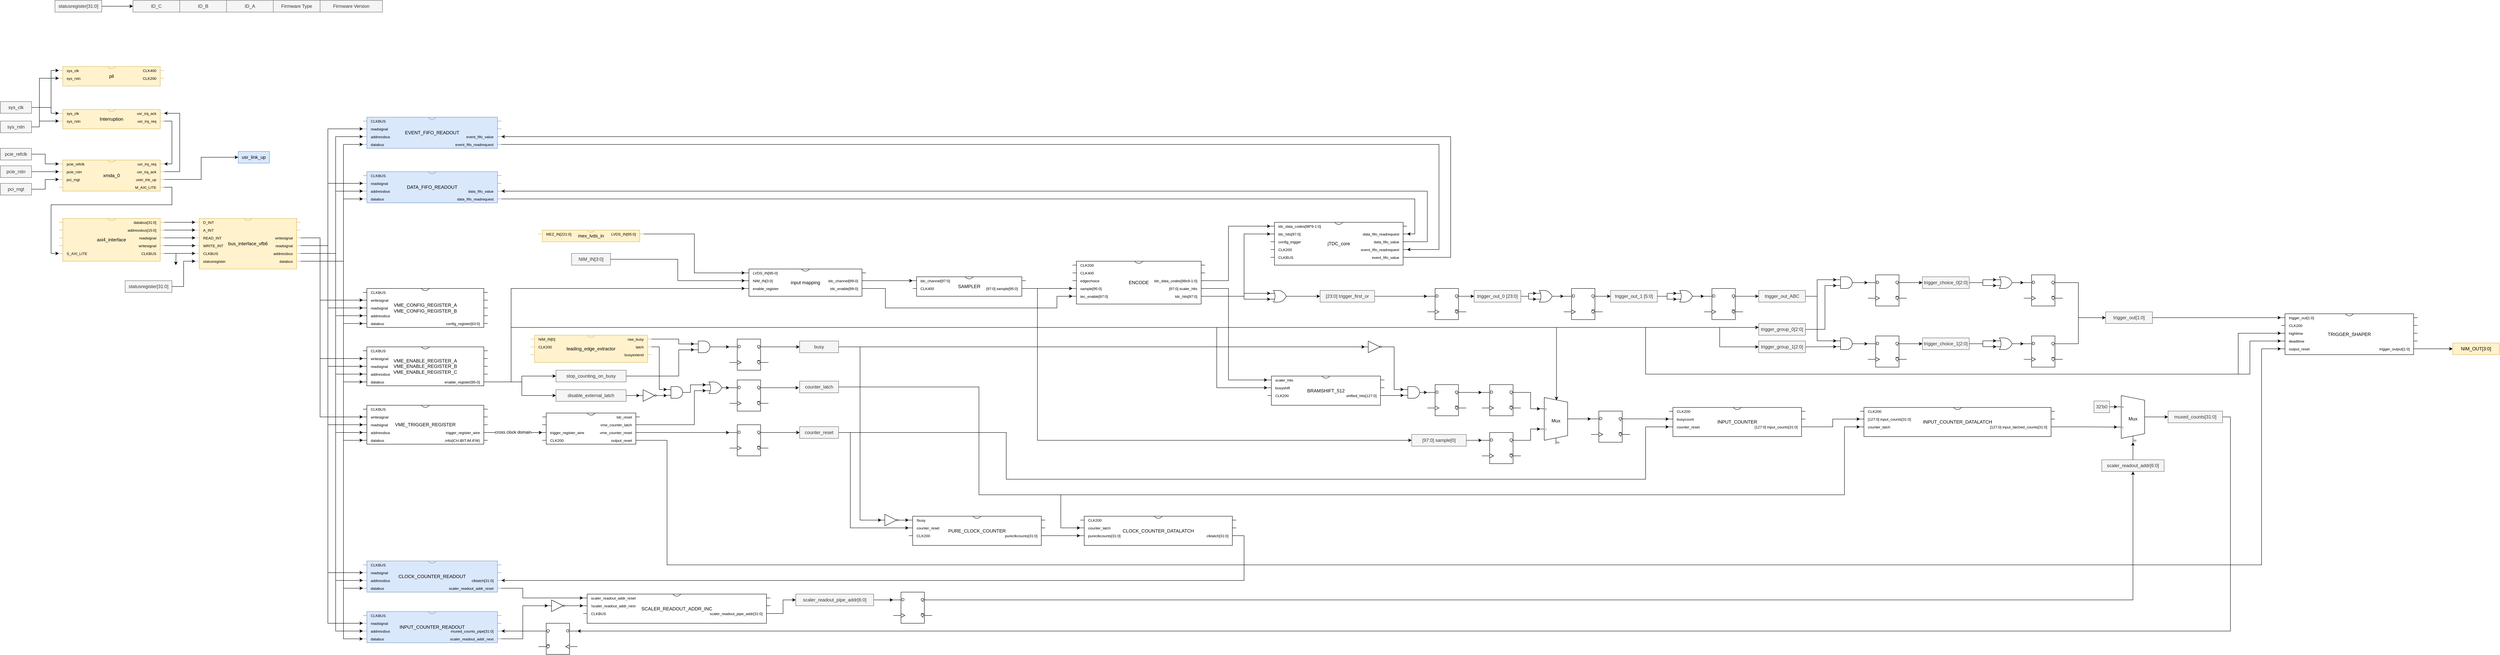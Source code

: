 <mxfile version="24.7.17">
  <diagram name="第 1 页" id="hnQLLiMf0f4V66QyHGRO">
    <mxGraphModel dx="1434" dy="2053" grid="1" gridSize="10" guides="1" tooltips="1" connect="1" arrows="1" fold="1" page="1" pageScale="1" pageWidth="1654" pageHeight="1169" math="0" shadow="0">
      <root>
        <mxCell id="0" />
        <mxCell id="1" parent="0" />
        <UserObject label="mex_lvds_in" linkTarget="_blank" id="mSrpeE-XfYG-Gnqtp0ee-1">
          <mxCell style="shadow=0;dashed=0;align=center;html=1;strokeWidth=1;shape=mxgraph.electrical.logic_gates.dual_inline_ic;labelNames=MEZ_IN[221:0],LVDS_IN[95:0],a,a;whiteSpace=wrap;pinLabelType=cust;labelCount=4;fillColor=#fff2cc;strokeColor=#d6b656;" parent="1" vertex="1">
            <mxGeometry x="1430" y="280" width="270" height="30" as="geometry" />
          </mxCell>
        </UserObject>
        <mxCell id="mSrpeE-XfYG-Gnqtp0ee-39" value="bus_interface_vfb6" style="shadow=0;dashed=0;align=center;html=1;strokeWidth=1;shape=mxgraph.electrical.logic_gates.dual_inline_ic;labelNames=D_INT,A_INT,READ_INT,WRITE_INT,CLKBUS,statusregister,databus,addressbus,readsignal,writesignal;whiteSpace=wrap;pinLabelType=cust;labelCount=12;movable=1;resizable=1;rotatable=1;deletable=1;editable=1;locked=0;connectable=1;fillColor=#fff2cc;strokeColor=#d6b656;" parent="1" vertex="1">
          <mxGeometry x="550" y="250" width="270" height="130" as="geometry" />
        </mxCell>
        <mxCell id="mSrpeE-XfYG-Gnqtp0ee-52" value="VME_CONFIG_REGISTER_A&lt;div&gt;VME_CONFIG_REGISTER_B&lt;/div&gt;" style="shadow=0;dashed=0;align=center;html=1;strokeWidth=1;shape=mxgraph.electrical.logic_gates.dual_inline_ic;labelNames=CLKBUS,writesignal,readsignal,addressbus,databus,config_register[63:0];whiteSpace=wrap;pinLabelType=cust;labelCount=6;movable=1;resizable=1;rotatable=1;deletable=1;editable=1;locked=0;connectable=1;" parent="1" vertex="1">
          <mxGeometry x="980" y="430" width="320" height="100" as="geometry" />
        </mxCell>
        <mxCell id="mSrpeE-XfYG-Gnqtp0ee-54" style="edgeStyle=orthogonalEdgeStyle;rounded=0;orthogonalLoop=1;jettySize=auto;html=1;exitX=1;exitY=0;exitDx=0;exitDy=50;exitPerimeter=0;entryX=0;entryY=0;entryDx=0;entryDy=30;entryPerimeter=0;" parent="1" source="mSrpeE-XfYG-Gnqtp0ee-39" target="mSrpeE-XfYG-Gnqtp0ee-52" edge="1">
          <mxGeometry relative="1" as="geometry">
            <Array as="points">
              <mxPoint x="870" y="300" />
              <mxPoint x="870" y="460" />
            </Array>
          </mxGeometry>
        </mxCell>
        <mxCell id="mSrpeE-XfYG-Gnqtp0ee-55" style="edgeStyle=orthogonalEdgeStyle;rounded=0;orthogonalLoop=1;jettySize=auto;html=1;exitX=1;exitY=0;exitDx=0;exitDy=70;exitPerimeter=0;entryX=0;entryY=0;entryDx=0;entryDy=50;entryPerimeter=0;" parent="1" source="mSrpeE-XfYG-Gnqtp0ee-39" target="mSrpeE-XfYG-Gnqtp0ee-52" edge="1">
          <mxGeometry relative="1" as="geometry">
            <Array as="points">
              <mxPoint x="890" y="320" />
              <mxPoint x="890" y="480" />
            </Array>
          </mxGeometry>
        </mxCell>
        <mxCell id="mSrpeE-XfYG-Gnqtp0ee-56" style="edgeStyle=orthogonalEdgeStyle;rounded=0;orthogonalLoop=1;jettySize=auto;html=1;exitX=1;exitY=0;exitDx=0;exitDy=90;exitPerimeter=0;entryX=0;entryY=0;entryDx=0;entryDy=70;entryPerimeter=0;" parent="1" source="mSrpeE-XfYG-Gnqtp0ee-39" target="mSrpeE-XfYG-Gnqtp0ee-52" edge="1">
          <mxGeometry relative="1" as="geometry">
            <Array as="points">
              <mxPoint x="910" y="340" />
              <mxPoint x="910" y="500" />
            </Array>
          </mxGeometry>
        </mxCell>
        <mxCell id="mSrpeE-XfYG-Gnqtp0ee-57" style="edgeStyle=orthogonalEdgeStyle;rounded=0;orthogonalLoop=1;jettySize=auto;html=1;exitX=1;exitY=0;exitDx=0;exitDy=110;exitPerimeter=0;entryX=0;entryY=0;entryDx=0;entryDy=90;entryPerimeter=0;" parent="1" source="mSrpeE-XfYG-Gnqtp0ee-39" target="mSrpeE-XfYG-Gnqtp0ee-52" edge="1">
          <mxGeometry relative="1" as="geometry">
            <Array as="points">
              <mxPoint x="930" y="360" />
              <mxPoint x="930" y="520" />
            </Array>
          </mxGeometry>
        </mxCell>
        <mxCell id="mSrpeE-XfYG-Gnqtp0ee-59" value="VME_TRIGGER_REGISTER" style="shadow=0;dashed=0;align=center;html=1;strokeWidth=1;shape=mxgraph.electrical.logic_gates.dual_inline_ic;labelNames=CLKBUS,writesignal,readsignal,addressbus,databus,.info{iCH.iBIT.iM.iFW},trigger_register_wire;whiteSpace=wrap;pinLabelType=cust;labelCount=7;movable=1;resizable=1;rotatable=1;deletable=1;editable=1;locked=0;connectable=1;" parent="1" vertex="1">
          <mxGeometry x="980" y="730" width="320" height="100" as="geometry" />
        </mxCell>
        <mxCell id="mSrpeE-XfYG-Gnqtp0ee-61" style="edgeStyle=orthogonalEdgeStyle;rounded=0;orthogonalLoop=1;jettySize=auto;html=1;exitX=1;exitY=0;exitDx=0;exitDy=50;exitPerimeter=0;entryX=0;entryY=0;entryDx=0;entryDy=30;entryPerimeter=0;" parent="1" source="mSrpeE-XfYG-Gnqtp0ee-39" target="mSrpeE-XfYG-Gnqtp0ee-59" edge="1">
          <mxGeometry relative="1" as="geometry">
            <Array as="points">
              <mxPoint x="870" y="300" />
              <mxPoint x="870" y="760" />
            </Array>
          </mxGeometry>
        </mxCell>
        <mxCell id="mSrpeE-XfYG-Gnqtp0ee-62" style="edgeStyle=orthogonalEdgeStyle;rounded=0;orthogonalLoop=1;jettySize=auto;html=1;exitX=1;exitY=0;exitDx=0;exitDy=70;exitPerimeter=0;entryX=0;entryY=0;entryDx=0;entryDy=50;entryPerimeter=0;" parent="1" source="mSrpeE-XfYG-Gnqtp0ee-39" target="mSrpeE-XfYG-Gnqtp0ee-59" edge="1">
          <mxGeometry relative="1" as="geometry">
            <Array as="points">
              <mxPoint x="890" y="320" />
              <mxPoint x="890" y="780" />
            </Array>
          </mxGeometry>
        </mxCell>
        <mxCell id="mSrpeE-XfYG-Gnqtp0ee-63" style="edgeStyle=orthogonalEdgeStyle;rounded=0;orthogonalLoop=1;jettySize=auto;html=1;exitX=1;exitY=0;exitDx=0;exitDy=90;exitPerimeter=0;entryX=0;entryY=0;entryDx=0;entryDy=70;entryPerimeter=0;" parent="1" source="mSrpeE-XfYG-Gnqtp0ee-39" target="mSrpeE-XfYG-Gnqtp0ee-59" edge="1">
          <mxGeometry relative="1" as="geometry">
            <Array as="points">
              <mxPoint x="910" y="340" />
              <mxPoint x="910" y="800" />
            </Array>
          </mxGeometry>
        </mxCell>
        <mxCell id="mSrpeE-XfYG-Gnqtp0ee-64" style="edgeStyle=orthogonalEdgeStyle;rounded=0;orthogonalLoop=1;jettySize=auto;html=1;exitX=1;exitY=0;exitDx=0;exitDy=110;exitPerimeter=0;entryX=0;entryY=0;entryDx=0;entryDy=90;entryPerimeter=0;" parent="1" source="mSrpeE-XfYG-Gnqtp0ee-39" target="mSrpeE-XfYG-Gnqtp0ee-59" edge="1">
          <mxGeometry relative="1" as="geometry">
            <Array as="points">
              <mxPoint x="930" y="360" />
              <mxPoint x="930" y="820" />
            </Array>
          </mxGeometry>
        </mxCell>
        <mxCell id="YCQ7vwn1ofcTwHHb0kgZ-4" value="" style="shadow=0;dashed=0;align=center;html=1;strokeWidth=1;shape=mxgraph.electrical.logic_gates.dual_inline_ic;labelNames=,,trigger_register_wire,CLK200,output_reset,vme_counter_reset,vme_counter_latch,tdc_reset;whiteSpace=wrap;pinLabelType=cust;labelCount=8;movable=1;resizable=1;rotatable=1;deletable=1;editable=1;locked=0;connectable=1;" parent="1" vertex="1">
          <mxGeometry x="1440" y="750" width="250" height="80" as="geometry" />
        </mxCell>
        <mxCell id="b38sfJHe60mkADEPgl2q-10" style="edgeStyle=orthogonalEdgeStyle;rounded=0;orthogonalLoop=1;jettySize=auto;html=1;exitX=1;exitY=0;exitDx=0;exitDy=90;exitPerimeter=0;entryX=0;entryY=0.5;entryDx=0;entryDy=0;" parent="1" source="YCQ7vwn1ofcTwHHb0kgZ-8" target="b38sfJHe60mkADEPgl2q-9" edge="1">
          <mxGeometry relative="1" as="geometry" />
        </mxCell>
        <mxCell id="b38sfJHe60mkADEPgl2q-11" style="edgeStyle=orthogonalEdgeStyle;rounded=0;orthogonalLoop=1;jettySize=auto;html=1;exitX=1;exitY=0;exitDx=0;exitDy=90;exitPerimeter=0;entryX=0;entryY=0.5;entryDx=0;entryDy=0;" parent="1" source="YCQ7vwn1ofcTwHHb0kgZ-8" target="b38sfJHe60mkADEPgl2q-8" edge="1">
          <mxGeometry relative="1" as="geometry" />
        </mxCell>
        <mxCell id="b38sfJHe60mkADEPgl2q-86" style="edgeStyle=orthogonalEdgeStyle;rounded=0;orthogonalLoop=1;jettySize=auto;html=1;exitX=1;exitY=0;exitDx=0;exitDy=90;exitPerimeter=0;" parent="1" source="YCQ7vwn1ofcTwHHb0kgZ-8" target="b38sfJHe60mkADEPgl2q-80" edge="1">
          <mxGeometry relative="1" as="geometry">
            <Array as="points">
              <mxPoint x="1360" y="670" />
              <mxPoint x="1360" y="530" />
              <mxPoint x="4620" y="530" />
            </Array>
          </mxGeometry>
        </mxCell>
        <mxCell id="b38sfJHe60mkADEPgl2q-87" style="edgeStyle=orthogonalEdgeStyle;rounded=0;orthogonalLoop=1;jettySize=auto;html=1;exitX=1;exitY=0;exitDx=0;exitDy=90;exitPerimeter=0;" parent="1" source="YCQ7vwn1ofcTwHHb0kgZ-8" target="b38sfJHe60mkADEPgl2q-81" edge="1">
          <mxGeometry relative="1" as="geometry">
            <Array as="points">
              <mxPoint x="1360" y="670" />
              <mxPoint x="1360" y="530" />
              <mxPoint x="4460" y="530" />
              <mxPoint x="4460" y="580" />
            </Array>
          </mxGeometry>
        </mxCell>
        <mxCell id="2L2vh7cGXcxxrMxc8P-a-23" style="edgeStyle=orthogonalEdgeStyle;rounded=0;orthogonalLoop=1;jettySize=auto;html=1;exitX=1;exitY=0;exitDx=0;exitDy=90;exitPerimeter=0;entryX=0.517;entryY=0.059;entryDx=0;entryDy=0;entryPerimeter=0;" parent="1" source="YCQ7vwn1ofcTwHHb0kgZ-8" target="2L2vh7cGXcxxrMxc8P-a-15" edge="1">
          <mxGeometry relative="1" as="geometry">
            <Array as="points">
              <mxPoint x="1360" y="670" />
              <mxPoint x="1360" y="530" />
              <mxPoint x="4041" y="530" />
            </Array>
          </mxGeometry>
        </mxCell>
        <mxCell id="YCQ7vwn1ofcTwHHb0kgZ-8" value="VME_ENABLE_REGISTER_A&lt;div&gt;VME_ENABLE_REGISTER_B&lt;br&gt;&lt;/div&gt;&lt;div&gt;VME_ENABLE_REGISTER_C&lt;br&gt;&lt;/div&gt;" style="shadow=0;dashed=0;align=center;html=1;strokeWidth=1;shape=mxgraph.electrical.logic_gates.dual_inline_ic;labelNames=CLKBUS,writesignal,readsignal,addressbus,databus,enable_register%5B95-0%5D;whiteSpace=wrap;pinLabelType=cust;labelCount=6;movable=1;resizable=1;rotatable=1;deletable=1;editable=1;locked=0;connectable=1;" parent="1" vertex="1">
          <mxGeometry x="980" y="580" width="320" height="100" as="geometry" />
        </mxCell>
        <mxCell id="YCQ7vwn1ofcTwHHb0kgZ-10" style="edgeStyle=orthogonalEdgeStyle;rounded=0;orthogonalLoop=1;jettySize=auto;html=1;exitX=1;exitY=0;exitDx=0;exitDy=50;exitPerimeter=0;entryX=0;entryY=0;entryDx=0;entryDy=30;entryPerimeter=0;" parent="1" source="mSrpeE-XfYG-Gnqtp0ee-39" target="YCQ7vwn1ofcTwHHb0kgZ-8" edge="1">
          <mxGeometry relative="1" as="geometry">
            <Array as="points">
              <mxPoint x="870" y="300" />
              <mxPoint x="870" y="610" />
            </Array>
          </mxGeometry>
        </mxCell>
        <mxCell id="YCQ7vwn1ofcTwHHb0kgZ-11" style="edgeStyle=orthogonalEdgeStyle;rounded=0;orthogonalLoop=1;jettySize=auto;html=1;exitX=1;exitY=0;exitDx=0;exitDy=70;exitPerimeter=0;entryX=0;entryY=0;entryDx=0;entryDy=50;entryPerimeter=0;" parent="1" source="mSrpeE-XfYG-Gnqtp0ee-39" target="YCQ7vwn1ofcTwHHb0kgZ-8" edge="1">
          <mxGeometry relative="1" as="geometry">
            <Array as="points">
              <mxPoint x="890" y="320" />
              <mxPoint x="890" y="630" />
            </Array>
          </mxGeometry>
        </mxCell>
        <mxCell id="YCQ7vwn1ofcTwHHb0kgZ-12" style="edgeStyle=orthogonalEdgeStyle;rounded=0;orthogonalLoop=1;jettySize=auto;html=1;exitX=1;exitY=0;exitDx=0;exitDy=90;exitPerimeter=0;entryX=0;entryY=0;entryDx=0;entryDy=70;entryPerimeter=0;" parent="1" source="mSrpeE-XfYG-Gnqtp0ee-39" target="YCQ7vwn1ofcTwHHb0kgZ-8" edge="1">
          <mxGeometry relative="1" as="geometry">
            <Array as="points">
              <mxPoint x="910" y="340" />
              <mxPoint x="910" y="650" />
            </Array>
          </mxGeometry>
        </mxCell>
        <mxCell id="YCQ7vwn1ofcTwHHb0kgZ-13" style="edgeStyle=orthogonalEdgeStyle;rounded=0;orthogonalLoop=1;jettySize=auto;html=1;exitX=1;exitY=0;exitDx=0;exitDy=110;exitPerimeter=0;entryX=0;entryY=0;entryDx=0;entryDy=90;entryPerimeter=0;" parent="1" source="mSrpeE-XfYG-Gnqtp0ee-39" target="YCQ7vwn1ofcTwHHb0kgZ-8" edge="1">
          <mxGeometry relative="1" as="geometry">
            <Array as="points">
              <mxPoint x="930" y="360" />
              <mxPoint x="930" y="670" />
            </Array>
          </mxGeometry>
        </mxCell>
        <mxCell id="YCQ7vwn1ofcTwHHb0kgZ-14" value="leading_edge_extractor" style="shadow=0;dashed=0;align=center;html=1;strokeWidth=1;shape=mxgraph.electrical.logic_gates.dual_inline_ic;labelNames=NIM_IN[0],CLK200,,busyextend,latch,raw_busy;whiteSpace=wrap;pinLabelType=cust;labelCount=6;movable=1;resizable=1;rotatable=1;deletable=1;editable=1;locked=0;connectable=1;fillColor=#fff2cc;strokeColor=#d6b656;" parent="1" vertex="1">
          <mxGeometry x="1410" y="550" width="310" height="70" as="geometry" />
        </mxCell>
        <mxCell id="YCQ7vwn1ofcTwHHb0kgZ-24" value="input mapping" style="shadow=0;dashed=0;align=center;html=1;strokeWidth=1;shape=mxgraph.electrical.logic_gates.dual_inline_ic;labelNames=LVDS_IN%5B95-0%5D,NIM_IN%5B3%3A0%5D,enable_register,tdc_enable[99-0],tdc_channel[99-0];whiteSpace=wrap;pinLabelType=cust;labelCount=5;movable=1;resizable=1;rotatable=1;deletable=1;editable=1;locked=0;connectable=1;" parent="1" vertex="1">
          <mxGeometry x="1960" y="380" width="310" height="70" as="geometry" />
        </mxCell>
        <mxCell id="2L2vh7cGXcxxrMxc8P-a-14" style="edgeStyle=orthogonalEdgeStyle;rounded=0;orthogonalLoop=1;jettySize=auto;html=1;exitX=1;exitY=0;exitDx=0;exitDy=30;exitPerimeter=0;entryX=0;entryY=0.5;entryDx=0;entryDy=0;" parent="1" source="OSxdw-C70IVJdrGjUHBz-1" target="2L2vh7cGXcxxrMxc8P-a-12" edge="1">
          <mxGeometry relative="1" as="geometry">
            <Array as="points">
              <mxPoint x="2710" y="430" />
              <mxPoint x="2710" y="820" />
            </Array>
          </mxGeometry>
        </mxCell>
        <mxCell id="OSxdw-C70IVJdrGjUHBz-1" value="SAMP&lt;span style=&quot;background-color: initial;&quot;&gt;LER&lt;/span&gt;" style="shadow=0;dashed=0;align=center;html=1;strokeWidth=1;shape=mxgraph.electrical.logic_gates.dual_inline_ic;labelNames=tdc_channel%5B97%3A0%5D,CLK400,%5B97%3A0%5D%20sample%5B95%3A0%5D;whiteSpace=wrap;pinLabelType=cust;labelCount=3;movable=1;resizable=1;rotatable=1;deletable=1;editable=1;locked=0;connectable=1;" parent="1" vertex="1">
          <mxGeometry x="2390" y="400" width="290" height="50" as="geometry" />
        </mxCell>
        <mxCell id="OSxdw-C70IVJdrGjUHBz-2" style="edgeStyle=orthogonalEdgeStyle;rounded=0;orthogonalLoop=1;jettySize=auto;html=1;exitX=1;exitY=0;exitDx=0;exitDy=30;exitPerimeter=0;entryX=0;entryY=0;entryDx=0;entryDy=10;entryPerimeter=0;" parent="1" source="YCQ7vwn1ofcTwHHb0kgZ-24" target="OSxdw-C70IVJdrGjUHBz-1" edge="1">
          <mxGeometry relative="1" as="geometry" />
        </mxCell>
        <mxCell id="OSxdw-C70IVJdrGjUHBz-3" value="ENCODE" style="shadow=0;dashed=0;align=center;html=1;strokeWidth=1;shape=mxgraph.electrical.logic_gates.dual_inline_ic;labelNames=CLK200,CLK400,edgechoice,sample%5B95%3A0%5D,tec_enable%5B97%3A0%5D,tdc_hits%5B97%3A0%5D,%5B97%3A0%5D%20scaler_hits,tdc_data_codes%5B98x9-1%3A0%5D;whiteSpace=wrap;pinLabelType=cust;labelCount=8;movable=1;resizable=1;rotatable=1;deletable=1;editable=1;locked=0;connectable=1;" parent="1" vertex="1">
          <mxGeometry x="2800" y="360" width="340" height="110" as="geometry" />
        </mxCell>
        <mxCell id="OSxdw-C70IVJdrGjUHBz-8" style="edgeStyle=orthogonalEdgeStyle;rounded=0;orthogonalLoop=1;jettySize=auto;html=1;exitX=1;exitY=0;exitDx=0;exitDy=30;exitPerimeter=0;entryX=0;entryY=0;entryDx=0;entryDy=70;entryPerimeter=0;" parent="1" source="OSxdw-C70IVJdrGjUHBz-1" target="OSxdw-C70IVJdrGjUHBz-3" edge="1">
          <mxGeometry relative="1" as="geometry" />
        </mxCell>
        <mxCell id="OSxdw-C70IVJdrGjUHBz-9" style="edgeStyle=orthogonalEdgeStyle;rounded=0;orthogonalLoop=1;jettySize=auto;html=1;exitX=1;exitY=0;exitDx=0;exitDy=50;exitPerimeter=0;entryX=0;entryY=0;entryDx=0;entryDy=90;entryPerimeter=0;" parent="1" source="YCQ7vwn1ofcTwHHb0kgZ-24" target="OSxdw-C70IVJdrGjUHBz-3" edge="1">
          <mxGeometry relative="1" as="geometry">
            <Array as="points">
              <mxPoint x="2320" y="430" />
              <mxPoint x="2320" y="480" />
              <mxPoint x="2760" y="480" />
              <mxPoint x="2760" y="450" />
            </Array>
          </mxGeometry>
        </mxCell>
        <mxCell id="gJyiSfVzfES-nW_AYItc-6" value="jTDC_core" style="shadow=0;dashed=0;align=center;html=1;strokeWidth=1;shape=mxgraph.electrical.logic_gates.dual_inline_ic;labelNames=tdc_data_codes%5B98*9-1%3A0%5D,tdc_hits%5B97%3A0%5D,config_trigger,CLK200,CLKBUS,event_fifo_value,event_fifo_readrequest,data_fifo_value,data_fifo_readrequest;whiteSpace=wrap;pinLabelType=cust;labelCount=9;movable=1;resizable=1;rotatable=1;deletable=1;editable=1;locked=0;connectable=1;" parent="1" vertex="1">
          <mxGeometry x="3308" y="260" width="350" height="110" as="geometry" />
        </mxCell>
        <mxCell id="gJyiSfVzfES-nW_AYItc-8" style="edgeStyle=orthogonalEdgeStyle;rounded=0;orthogonalLoop=1;jettySize=auto;html=1;exitX=1;exitY=0;exitDx=0;exitDy=90;exitPerimeter=0;entryX=0;entryY=0;entryDx=0;entryDy=30;entryPerimeter=0;" parent="1" source="OSxdw-C70IVJdrGjUHBz-3" target="gJyiSfVzfES-nW_AYItc-6" edge="1">
          <mxGeometry relative="1" as="geometry">
            <Array as="points">
              <mxPoint x="3240" y="450" />
              <mxPoint x="3240" y="290" />
            </Array>
          </mxGeometry>
        </mxCell>
        <mxCell id="gJyiSfVzfES-nW_AYItc-9" style="edgeStyle=orthogonalEdgeStyle;rounded=0;orthogonalLoop=1;jettySize=auto;html=1;exitX=1;exitY=0;exitDx=0;exitDy=50;exitPerimeter=0;entryX=0;entryY=0;entryDx=0;entryDy=10;entryPerimeter=0;" parent="1" source="OSxdw-C70IVJdrGjUHBz-3" target="gJyiSfVzfES-nW_AYItc-6" edge="1">
          <mxGeometry relative="1" as="geometry">
            <Array as="points">
              <mxPoint x="3200" y="410" />
              <mxPoint x="3200" y="270" />
            </Array>
          </mxGeometry>
        </mxCell>
        <mxCell id="gRPku_7uBQZWlU5PrChT-1" value="EVENT_FIFO_READOUT" style="shadow=0;dashed=0;align=center;html=1;strokeWidth=1;shape=mxgraph.electrical.logic_gates.dual_inline_ic;labelNames=CLKBUS,readsignal,addressbus,databus,event_fifo_readrequest,event_fifo_value;whiteSpace=wrap;pinLabelType=cust;labelCount=6;movable=1;resizable=1;rotatable=1;deletable=1;editable=1;locked=0;connectable=1;fillColor=#dae8fc;strokeColor=#6c8ebf;" parent="1" vertex="1">
          <mxGeometry x="980" y="-10" width="355" height="80" as="geometry" />
        </mxCell>
        <mxCell id="gRPku_7uBQZWlU5PrChT-5" style="edgeStyle=orthogonalEdgeStyle;rounded=0;orthogonalLoop=1;jettySize=auto;html=1;exitX=1;exitY=0;exitDx=0;exitDy=70;exitPerimeter=0;entryX=0;entryY=0;entryDx=0;entryDy=30;entryPerimeter=0;" parent="1" source="mSrpeE-XfYG-Gnqtp0ee-39" target="gRPku_7uBQZWlU5PrChT-1" edge="1">
          <mxGeometry relative="1" as="geometry">
            <Array as="points">
              <mxPoint x="890" y="320" />
              <mxPoint x="890" y="20" />
            </Array>
          </mxGeometry>
        </mxCell>
        <mxCell id="gRPku_7uBQZWlU5PrChT-6" style="edgeStyle=orthogonalEdgeStyle;rounded=0;orthogonalLoop=1;jettySize=auto;html=1;exitX=1;exitY=0;exitDx=0;exitDy=90;exitPerimeter=0;entryX=0;entryY=0;entryDx=0;entryDy=50;entryPerimeter=0;" parent="1" source="mSrpeE-XfYG-Gnqtp0ee-39" target="gRPku_7uBQZWlU5PrChT-1" edge="1">
          <mxGeometry relative="1" as="geometry">
            <Array as="points">
              <mxPoint x="910" y="340" />
              <mxPoint x="910" y="40" />
            </Array>
          </mxGeometry>
        </mxCell>
        <mxCell id="gRPku_7uBQZWlU5PrChT-7" style="edgeStyle=orthogonalEdgeStyle;rounded=0;orthogonalLoop=1;jettySize=auto;html=1;exitX=1;exitY=0;exitDx=0;exitDy=110;exitPerimeter=0;entryX=0;entryY=0;entryDx=0;entryDy=70;entryPerimeter=0;" parent="1" source="mSrpeE-XfYG-Gnqtp0ee-39" target="gRPku_7uBQZWlU5PrChT-1" edge="1">
          <mxGeometry relative="1" as="geometry">
            <Array as="points">
              <mxPoint x="930" y="360" />
              <mxPoint x="930" y="60" />
            </Array>
          </mxGeometry>
        </mxCell>
        <mxCell id="GO2t29rnp8uDZu5Xp691-1" value="DATA_FIFO_READOUT" style="shadow=0;dashed=0;align=center;html=1;strokeWidth=1;shape=mxgraph.electrical.logic_gates.dual_inline_ic;labelNames=CLKBUS,readsignal,addressbus,databus,data_fifo_readrequest,data_fifo_value;whiteSpace=wrap;pinLabelType=cust;labelCount=6;movable=1;resizable=1;rotatable=1;deletable=1;editable=1;locked=0;connectable=1;fillColor=#dae8fc;strokeColor=#6c8ebf;" parent="1" vertex="1">
          <mxGeometry x="980" y="130" width="355" height="80" as="geometry" />
        </mxCell>
        <mxCell id="GO2t29rnp8uDZu5Xp691-3" style="edgeStyle=orthogonalEdgeStyle;rounded=0;orthogonalLoop=1;jettySize=auto;html=1;exitX=1;exitY=0;exitDx=0;exitDy=70;exitPerimeter=0;entryX=0;entryY=0;entryDx=0;entryDy=30;entryPerimeter=0;" parent="1" source="mSrpeE-XfYG-Gnqtp0ee-39" target="GO2t29rnp8uDZu5Xp691-1" edge="1">
          <mxGeometry relative="1" as="geometry">
            <Array as="points">
              <mxPoint x="890" y="320" />
              <mxPoint x="890" y="160" />
            </Array>
          </mxGeometry>
        </mxCell>
        <mxCell id="GO2t29rnp8uDZu5Xp691-4" style="edgeStyle=orthogonalEdgeStyle;rounded=0;orthogonalLoop=1;jettySize=auto;html=1;exitX=1;exitY=0;exitDx=0;exitDy=90;exitPerimeter=0;entryX=0;entryY=0;entryDx=0;entryDy=50;entryPerimeter=0;" parent="1" source="mSrpeE-XfYG-Gnqtp0ee-39" target="GO2t29rnp8uDZu5Xp691-1" edge="1">
          <mxGeometry relative="1" as="geometry">
            <Array as="points">
              <mxPoint x="910" y="340" />
              <mxPoint x="910" y="180" />
            </Array>
          </mxGeometry>
        </mxCell>
        <mxCell id="GO2t29rnp8uDZu5Xp691-5" style="edgeStyle=orthogonalEdgeStyle;rounded=0;orthogonalLoop=1;jettySize=auto;html=1;exitX=1;exitY=0;exitDx=0;exitDy=110;exitPerimeter=0;entryX=0;entryY=0;entryDx=0;entryDy=70;entryPerimeter=0;" parent="1" source="mSrpeE-XfYG-Gnqtp0ee-39" target="GO2t29rnp8uDZu5Xp691-1" edge="1">
          <mxGeometry relative="1" as="geometry">
            <Array as="points">
              <mxPoint x="930" y="360" />
              <mxPoint x="930" y="200" />
            </Array>
          </mxGeometry>
        </mxCell>
        <mxCell id="z0SptS7XAVsltErqgN-L-11" value="statusregister[31:0]" style="text;html=1;align=center;verticalAlign=middle;whiteSpace=wrap;rounded=0;fillColor=#f5f5f5;fontColor=#333333;strokeColor=#666666;" parent="1" vertex="1">
          <mxGeometry x="370" y="410" width="120" height="30" as="geometry" />
        </mxCell>
        <mxCell id="z0SptS7XAVsltErqgN-L-13" value="ID_A" style="text;html=1;align=center;verticalAlign=middle;whiteSpace=wrap;rounded=0;fillColor=#f5f5f5;fontColor=#333333;strokeColor=#666666;" parent="1" vertex="1">
          <mxGeometry x="630" y="-310" width="120" height="30" as="geometry" />
        </mxCell>
        <mxCell id="z0SptS7XAVsltErqgN-L-14" value="ID_B" style="text;html=1;align=center;verticalAlign=middle;whiteSpace=wrap;rounded=0;fillColor=#f5f5f5;fontColor=#333333;strokeColor=#666666;" parent="1" vertex="1">
          <mxGeometry x="510" y="-310" width="120" height="30" as="geometry" />
        </mxCell>
        <mxCell id="z0SptS7XAVsltErqgN-L-15" value="ID_C" style="text;html=1;align=center;verticalAlign=middle;whiteSpace=wrap;rounded=0;fillColor=#f5f5f5;fontColor=#333333;strokeColor=#666666;" parent="1" vertex="1">
          <mxGeometry x="390" y="-310" width="120" height="30" as="geometry" />
        </mxCell>
        <mxCell id="z0SptS7XAVsltErqgN-L-16" value="Firmware Version" style="text;html=1;align=center;verticalAlign=middle;whiteSpace=wrap;rounded=0;fillColor=#f5f5f5;fontColor=#333333;strokeColor=#666666;" parent="1" vertex="1">
          <mxGeometry x="870" y="-310" width="160" height="30" as="geometry" />
        </mxCell>
        <mxCell id="z0SptS7XAVsltErqgN-L-17" value="Firmware Type" style="text;html=1;align=center;verticalAlign=middle;whiteSpace=wrap;rounded=0;fillColor=#f5f5f5;fontColor=#333333;strokeColor=#666666;" parent="1" vertex="1">
          <mxGeometry x="750" y="-310" width="120" height="30" as="geometry" />
        </mxCell>
        <mxCell id="b38sfJHe60mkADEPgl2q-4" style="edgeStyle=orthogonalEdgeStyle;rounded=0;orthogonalLoop=1;jettySize=auto;html=1;exitX=1;exitY=0.5;exitDx=0;exitDy=0;entryX=0;entryY=0.5;entryDx=0;entryDy=0;" parent="1" source="b38sfJHe60mkADEPgl2q-2" target="z0SptS7XAVsltErqgN-L-15" edge="1">
          <mxGeometry relative="1" as="geometry" />
        </mxCell>
        <mxCell id="b38sfJHe60mkADEPgl2q-2" value="statusregister[31:0]" style="text;html=1;align=center;verticalAlign=middle;whiteSpace=wrap;rounded=0;fillColor=#f5f5f5;fontColor=#333333;strokeColor=#666666;" parent="1" vertex="1">
          <mxGeometry x="190" y="-310" width="120" height="30" as="geometry" />
        </mxCell>
        <mxCell id="b38sfJHe60mkADEPgl2q-5" style="edgeStyle=orthogonalEdgeStyle;rounded=0;orthogonalLoop=1;jettySize=auto;html=1;exitX=1;exitY=0;exitDx=0;exitDy=70;exitPerimeter=0;entryX=0;entryY=0;entryDx=0;entryDy=50;entryPerimeter=0;" parent="1" source="mSrpeE-XfYG-Gnqtp0ee-59" target="YCQ7vwn1ofcTwHHb0kgZ-4" edge="1">
          <mxGeometry relative="1" as="geometry" />
        </mxCell>
        <mxCell id="b38sfJHe60mkADEPgl2q-6" value="cross clock domain" style="edgeLabel;html=1;align=center;verticalAlign=middle;resizable=0;points=[];" parent="b38sfJHe60mkADEPgl2q-5" vertex="1" connectable="0">
          <mxGeometry x="-0.068" y="1" relative="1" as="geometry">
            <mxPoint as="offset" />
          </mxGeometry>
        </mxCell>
        <mxCell id="b38sfJHe60mkADEPgl2q-8" value="disable_external_latch" style="text;html=1;align=center;verticalAlign=middle;whiteSpace=wrap;rounded=0;fillColor=#f5f5f5;fontColor=#333333;strokeColor=#666666;" parent="1" vertex="1">
          <mxGeometry x="1475" y="690" width="180" height="30" as="geometry" />
        </mxCell>
        <mxCell id="b38sfJHe60mkADEPgl2q-9" value="stop_counting_on_busy" style="text;html=1;align=center;verticalAlign=middle;whiteSpace=wrap;rounded=0;fillColor=#f5f5f5;fontColor=#333333;strokeColor=#666666;" parent="1" vertex="1">
          <mxGeometry x="1475" y="640" width="180" height="30" as="geometry" />
        </mxCell>
        <mxCell id="b38sfJHe60mkADEPgl2q-21" style="edgeStyle=orthogonalEdgeStyle;rounded=0;orthogonalLoop=1;jettySize=auto;html=1;exitX=1;exitY=0.25;exitDx=0;exitDy=0;exitPerimeter=0;entryX=0;entryY=0.5;entryDx=0;entryDy=0;" parent="1" source="b38sfJHe60mkADEPgl2q-12" target="b38sfJHe60mkADEPgl2q-20" edge="1">
          <mxGeometry relative="1" as="geometry" />
        </mxCell>
        <mxCell id="b38sfJHe60mkADEPgl2q-12" value="" style="verticalLabelPosition=bottom;shadow=0;dashed=0;align=center;html=1;verticalAlign=top;shape=mxgraph.electrical.logic_gates.d_type_flip-flop;aspect=fixed;" parent="1" vertex="1">
          <mxGeometry x="1920" y="560" width="100" height="80" as="geometry" />
        </mxCell>
        <mxCell id="b38sfJHe60mkADEPgl2q-16" style="edgeStyle=orthogonalEdgeStyle;rounded=0;orthogonalLoop=1;jettySize=auto;html=1;exitX=1;exitY=0.25;exitDx=0;exitDy=0;exitPerimeter=0;entryX=0;entryY=0.5;entryDx=0;entryDy=0;" parent="1" source="b38sfJHe60mkADEPgl2q-13" target="b38sfJHe60mkADEPgl2q-15" edge="1">
          <mxGeometry relative="1" as="geometry" />
        </mxCell>
        <mxCell id="b38sfJHe60mkADEPgl2q-13" value="" style="verticalLabelPosition=bottom;shadow=0;dashed=0;align=center;html=1;verticalAlign=top;shape=mxgraph.electrical.logic_gates.d_type_flip-flop;aspect=fixed;" parent="1" vertex="1">
          <mxGeometry x="1920" y="780" width="100" height="80" as="geometry" />
        </mxCell>
        <mxCell id="b38sfJHe60mkADEPgl2q-15" value="counter_reset" style="text;html=1;align=center;verticalAlign=middle;whiteSpace=wrap;rounded=0;fillColor=#f5f5f5;fontColor=#333333;strokeColor=#666666;" parent="1" vertex="1">
          <mxGeometry x="2100" y="785" width="100" height="30" as="geometry" />
        </mxCell>
        <mxCell id="b38sfJHe60mkADEPgl2q-17" value="" style="verticalLabelPosition=bottom;shadow=0;dashed=0;align=center;html=1;verticalAlign=top;shape=mxgraph.electrical.logic_gates.logic_gate;operation=and;aspect=fixed;" parent="1" vertex="1">
          <mxGeometry x="1830" y="565" width="50" height="30" as="geometry" />
        </mxCell>
        <mxCell id="b38sfJHe60mkADEPgl2q-18" value="" style="verticalLabelPosition=bottom;shadow=0;dashed=0;align=center;html=1;verticalAlign=top;shape=mxgraph.electrical.logic_gates.d_type_flip-flop;aspect=fixed;" parent="1" vertex="1">
          <mxGeometry x="1920" y="665" width="100" height="80" as="geometry" />
        </mxCell>
        <mxCell id="b38sfJHe60mkADEPgl2q-19" style="edgeStyle=orthogonalEdgeStyle;rounded=0;orthogonalLoop=1;jettySize=auto;html=1;exitX=1;exitY=0.5;exitDx=0;exitDy=0;exitPerimeter=0;entryX=0;entryY=0.25;entryDx=0;entryDy=0;entryPerimeter=0;" parent="1" source="b38sfJHe60mkADEPgl2q-17" target="b38sfJHe60mkADEPgl2q-12" edge="1">
          <mxGeometry relative="1" as="geometry" />
        </mxCell>
        <mxCell id="b38sfJHe60mkADEPgl2q-20" value="busy" style="text;html=1;align=center;verticalAlign=middle;whiteSpace=wrap;rounded=0;fillColor=#f5f5f5;fontColor=#333333;strokeColor=#666666;" parent="1" vertex="1">
          <mxGeometry x="2100" y="565" width="100" height="30" as="geometry" />
        </mxCell>
        <mxCell id="b38sfJHe60mkADEPgl2q-22" value="counter_latch" style="text;html=1;align=center;verticalAlign=middle;whiteSpace=wrap;rounded=0;fillColor=#f5f5f5;fontColor=#333333;strokeColor=#666666;" parent="1" vertex="1">
          <mxGeometry x="2100" y="668" width="100" height="30" as="geometry" />
        </mxCell>
        <mxCell id="b38sfJHe60mkADEPgl2q-24" style="edgeStyle=orthogonalEdgeStyle;rounded=0;orthogonalLoop=1;jettySize=auto;html=1;exitX=1;exitY=0.25;exitDx=0;exitDy=0;exitPerimeter=0;entryX=-0.019;entryY=0.567;entryDx=0;entryDy=0;entryPerimeter=0;" parent="1" source="b38sfJHe60mkADEPgl2q-18" target="b38sfJHe60mkADEPgl2q-22" edge="1">
          <mxGeometry relative="1" as="geometry" />
        </mxCell>
        <mxCell id="b38sfJHe60mkADEPgl2q-25" value="" style="verticalLabelPosition=bottom;shadow=0;dashed=0;align=center;html=1;verticalAlign=top;shape=mxgraph.electrical.logic_gates.inverter_2;aspect=fixed;" parent="1" vertex="1">
          <mxGeometry x="1690" y="690" width="50" height="30" as="geometry" />
        </mxCell>
        <mxCell id="b38sfJHe60mkADEPgl2q-26" style="edgeStyle=orthogonalEdgeStyle;rounded=0;orthogonalLoop=1;jettySize=auto;html=1;exitX=1;exitY=0.5;exitDx=0;exitDy=0;entryX=0;entryY=0.5;entryDx=0;entryDy=0;entryPerimeter=0;" parent="1" source="b38sfJHe60mkADEPgl2q-8" target="b38sfJHe60mkADEPgl2q-25" edge="1">
          <mxGeometry relative="1" as="geometry" />
        </mxCell>
        <mxCell id="b38sfJHe60mkADEPgl2q-27" value="" style="verticalLabelPosition=bottom;shadow=0;dashed=0;align=center;html=1;verticalAlign=top;shape=mxgraph.electrical.logic_gates.logic_gate;operation=and;aspect=fixed;" parent="1" vertex="1">
          <mxGeometry x="1760" y="682" width="50" height="30" as="geometry" />
        </mxCell>
        <mxCell id="b38sfJHe60mkADEPgl2q-28" style="edgeStyle=orthogonalEdgeStyle;rounded=0;orthogonalLoop=1;jettySize=auto;html=1;exitX=1;exitY=0.5;exitDx=0;exitDy=0;exitPerimeter=0;entryX=0;entryY=0.75;entryDx=0;entryDy=0;entryPerimeter=0;" parent="1" source="b38sfJHe60mkADEPgl2q-25" target="b38sfJHe60mkADEPgl2q-27" edge="1">
          <mxGeometry relative="1" as="geometry" />
        </mxCell>
        <mxCell id="b38sfJHe60mkADEPgl2q-29" style="edgeStyle=orthogonalEdgeStyle;rounded=0;orthogonalLoop=1;jettySize=auto;html=1;exitX=1;exitY=0;exitDx=0;exitDy=30;exitPerimeter=0;entryX=0;entryY=0.25;entryDx=0;entryDy=0;entryPerimeter=0;" parent="1" source="YCQ7vwn1ofcTwHHb0kgZ-14" target="b38sfJHe60mkADEPgl2q-27" edge="1">
          <mxGeometry relative="1" as="geometry" />
        </mxCell>
        <mxCell id="b38sfJHe60mkADEPgl2q-30" value="" style="verticalLabelPosition=bottom;shadow=0;dashed=0;align=center;html=1;verticalAlign=top;shape=mxgraph.electrical.logic_gates.logic_gate;operation=or;aspect=fixed;" parent="1" vertex="1">
          <mxGeometry x="1860" y="670" width="50" height="30" as="geometry" />
        </mxCell>
        <mxCell id="b38sfJHe60mkADEPgl2q-31" style="edgeStyle=orthogonalEdgeStyle;rounded=0;orthogonalLoop=1;jettySize=auto;html=1;exitX=1;exitY=0.5;exitDx=0;exitDy=0;exitPerimeter=0;entryX=0;entryY=0.25;entryDx=0;entryDy=0;entryPerimeter=0;" parent="1" source="b38sfJHe60mkADEPgl2q-27" target="b38sfJHe60mkADEPgl2q-30" edge="1">
          <mxGeometry relative="1" as="geometry">
            <Array as="points">
              <mxPoint x="1820" y="697" />
              <mxPoint x="1820" y="678" />
            </Array>
          </mxGeometry>
        </mxCell>
        <mxCell id="b38sfJHe60mkADEPgl2q-32" style="edgeStyle=orthogonalEdgeStyle;rounded=0;orthogonalLoop=1;jettySize=auto;html=1;exitX=1;exitY=0;exitDx=0;exitDy=50;exitPerimeter=0;entryX=0;entryY=0.25;entryDx=0;entryDy=0;entryPerimeter=0;" parent="1" source="YCQ7vwn1ofcTwHHb0kgZ-4" target="b38sfJHe60mkADEPgl2q-13" edge="1">
          <mxGeometry relative="1" as="geometry" />
        </mxCell>
        <mxCell id="b38sfJHe60mkADEPgl2q-33" style="edgeStyle=orthogonalEdgeStyle;rounded=0;orthogonalLoop=1;jettySize=auto;html=1;exitX=1;exitY=0;exitDx=0;exitDy=30;exitPerimeter=0;entryX=0;entryY=0.75;entryDx=0;entryDy=0;entryPerimeter=0;" parent="1" source="YCQ7vwn1ofcTwHHb0kgZ-4" target="b38sfJHe60mkADEPgl2q-30" edge="1">
          <mxGeometry relative="1" as="geometry">
            <Array as="points">
              <mxPoint x="1830" y="780" />
              <mxPoint x="1830" y="693" />
            </Array>
          </mxGeometry>
        </mxCell>
        <mxCell id="b38sfJHe60mkADEPgl2q-34" style="edgeStyle=orthogonalEdgeStyle;rounded=0;orthogonalLoop=1;jettySize=auto;html=1;exitX=1;exitY=0.5;exitDx=0;exitDy=0;exitPerimeter=0;entryX=0;entryY=0.25;entryDx=0;entryDy=0;entryPerimeter=0;" parent="1" source="b38sfJHe60mkADEPgl2q-30" target="b38sfJHe60mkADEPgl2q-18" edge="1">
          <mxGeometry relative="1" as="geometry" />
        </mxCell>
        <mxCell id="b38sfJHe60mkADEPgl2q-35" style="edgeStyle=orthogonalEdgeStyle;rounded=0;orthogonalLoop=1;jettySize=auto;html=1;exitX=1;exitY=0;exitDx=0;exitDy=10;exitPerimeter=0;entryX=0;entryY=0.25;entryDx=0;entryDy=0;entryPerimeter=0;" parent="1" source="YCQ7vwn1ofcTwHHb0kgZ-14" target="b38sfJHe60mkADEPgl2q-17" edge="1">
          <mxGeometry relative="1" as="geometry">
            <Array as="points">
              <mxPoint x="1790" y="560" />
              <mxPoint x="1790" y="573" />
            </Array>
          </mxGeometry>
        </mxCell>
        <mxCell id="b38sfJHe60mkADEPgl2q-36" style="edgeStyle=orthogonalEdgeStyle;rounded=0;orthogonalLoop=1;jettySize=auto;html=1;exitX=1;exitY=0.5;exitDx=0;exitDy=0;entryX=0;entryY=0.75;entryDx=0;entryDy=0;entryPerimeter=0;" parent="1" source="b38sfJHe60mkADEPgl2q-9" target="b38sfJHe60mkADEPgl2q-17" edge="1">
          <mxGeometry relative="1" as="geometry">
            <Array as="points">
              <mxPoint x="1790" y="655" />
              <mxPoint x="1790" y="588" />
            </Array>
          </mxGeometry>
        </mxCell>
        <mxCell id="b38sfJHe60mkADEPgl2q-38" style="edgeStyle=orthogonalEdgeStyle;rounded=0;orthogonalLoop=1;jettySize=auto;html=1;exitX=1;exitY=0;exitDx=0;exitDy=90;exitPerimeter=0;entryX=0;entryY=0;entryDx=0;entryDy=50;entryPerimeter=0;" parent="1" source="YCQ7vwn1ofcTwHHb0kgZ-8" target="YCQ7vwn1ofcTwHHb0kgZ-24" edge="1">
          <mxGeometry relative="1" as="geometry">
            <Array as="points">
              <mxPoint x="1360" y="670" />
              <mxPoint x="1360" y="430" />
            </Array>
          </mxGeometry>
        </mxCell>
        <mxCell id="b38sfJHe60mkADEPgl2q-39" value="NIM_IN[3:0]" style="text;html=1;align=center;verticalAlign=middle;whiteSpace=wrap;rounded=0;fillColor=#f5f5f5;fontColor=#333333;strokeColor=#666666;" parent="1" vertex="1">
          <mxGeometry x="1515" y="340" width="100" height="30" as="geometry" />
        </mxCell>
        <mxCell id="b38sfJHe60mkADEPgl2q-40" style="edgeStyle=orthogonalEdgeStyle;rounded=0;orthogonalLoop=1;jettySize=auto;html=1;exitX=1;exitY=0.5;exitDx=0;exitDy=0;entryX=0;entryY=0;entryDx=0;entryDy=30;entryPerimeter=0;" parent="1" source="b38sfJHe60mkADEPgl2q-39" target="YCQ7vwn1ofcTwHHb0kgZ-24" edge="1">
          <mxGeometry relative="1" as="geometry" />
        </mxCell>
        <mxCell id="b38sfJHe60mkADEPgl2q-41" style="edgeStyle=orthogonalEdgeStyle;rounded=0;orthogonalLoop=1;jettySize=auto;html=1;exitX=1;exitY=0;exitDx=0;exitDy=10;exitPerimeter=0;entryX=0;entryY=0;entryDx=0;entryDy=10;entryPerimeter=0;" parent="1" source="mSrpeE-XfYG-Gnqtp0ee-1" target="YCQ7vwn1ofcTwHHb0kgZ-24" edge="1">
          <mxGeometry relative="1" as="geometry" />
        </mxCell>
        <mxCell id="b38sfJHe60mkADEPgl2q-45" style="edgeStyle=orthogonalEdgeStyle;rounded=0;orthogonalLoop=1;jettySize=auto;html=1;exitX=1;exitY=0.5;exitDx=0;exitDy=0;entryX=0;entryY=0;entryDx=0;entryDy=110;entryPerimeter=0;" parent="1" source="z0SptS7XAVsltErqgN-L-11" target="mSrpeE-XfYG-Gnqtp0ee-39" edge="1">
          <mxGeometry relative="1" as="geometry" />
        </mxCell>
        <mxCell id="b38sfJHe60mkADEPgl2q-56" style="edgeStyle=orthogonalEdgeStyle;rounded=0;orthogonalLoop=1;jettySize=auto;html=1;exitX=1;exitY=0.25;exitDx=0;exitDy=0;exitPerimeter=0;entryX=0;entryY=0.5;entryDx=0;entryDy=0;" parent="1" source="b38sfJHe60mkADEPgl2q-51" target="b38sfJHe60mkADEPgl2q-54" edge="1">
          <mxGeometry relative="1" as="geometry" />
        </mxCell>
        <mxCell id="b38sfJHe60mkADEPgl2q-51" value="" style="verticalLabelPosition=bottom;shadow=0;dashed=0;align=center;html=1;verticalAlign=top;shape=mxgraph.electrical.logic_gates.d_type_flip-flop;" parent="1" vertex="1">
          <mxGeometry x="3710" y="430" width="100" height="80" as="geometry" />
        </mxCell>
        <mxCell id="b38sfJHe60mkADEPgl2q-54" value="trigger_out_0 [23:0]" style="text;html=1;align=center;verticalAlign=middle;whiteSpace=wrap;rounded=0;fillColor=#f5f5f5;fontColor=#333333;strokeColor=#666666;" parent="1" vertex="1">
          <mxGeometry x="3830" y="435" width="120" height="30" as="geometry" />
        </mxCell>
        <mxCell id="b38sfJHe60mkADEPgl2q-57" value="" style="verticalLabelPosition=bottom;shadow=0;dashed=0;align=center;html=1;verticalAlign=top;shape=mxgraph.electrical.logic_gates.logic_gate;operation=or;aspect=fixed;" parent="1" vertex="1">
          <mxGeometry x="3990" y="435" width="50" height="30" as="geometry" />
        </mxCell>
        <mxCell id="b38sfJHe60mkADEPgl2q-58" style="edgeStyle=orthogonalEdgeStyle;rounded=0;orthogonalLoop=1;jettySize=auto;html=1;exitX=1;exitY=0.5;exitDx=0;exitDy=0;entryX=0;entryY=0.25;entryDx=0;entryDy=0;entryPerimeter=0;" parent="1" source="b38sfJHe60mkADEPgl2q-54" target="b38sfJHe60mkADEPgl2q-57" edge="1">
          <mxGeometry relative="1" as="geometry" />
        </mxCell>
        <mxCell id="b38sfJHe60mkADEPgl2q-59" style="edgeStyle=orthogonalEdgeStyle;rounded=0;orthogonalLoop=1;jettySize=auto;html=1;exitX=1;exitY=0.5;exitDx=0;exitDy=0;entryX=0;entryY=0.75;entryDx=0;entryDy=0;entryPerimeter=0;" parent="1" source="b38sfJHe60mkADEPgl2q-54" target="b38sfJHe60mkADEPgl2q-57" edge="1">
          <mxGeometry relative="1" as="geometry" />
        </mxCell>
        <mxCell id="b38sfJHe60mkADEPgl2q-64" style="edgeStyle=orthogonalEdgeStyle;rounded=0;orthogonalLoop=1;jettySize=auto;html=1;exitX=1;exitY=0.25;exitDx=0;exitDy=0;exitPerimeter=0;entryX=0;entryY=0.5;entryDx=0;entryDy=0;" parent="1" source="b38sfJHe60mkADEPgl2q-60" target="b38sfJHe60mkADEPgl2q-63" edge="1">
          <mxGeometry relative="1" as="geometry" />
        </mxCell>
        <mxCell id="b38sfJHe60mkADEPgl2q-60" value="" style="verticalLabelPosition=bottom;shadow=0;dashed=0;align=center;html=1;verticalAlign=top;shape=mxgraph.electrical.logic_gates.d_type_flip-flop;" parent="1" vertex="1">
          <mxGeometry x="4060" y="430" width="100" height="80" as="geometry" />
        </mxCell>
        <mxCell id="b38sfJHe60mkADEPgl2q-62" style="edgeStyle=orthogonalEdgeStyle;rounded=0;orthogonalLoop=1;jettySize=auto;html=1;exitX=1;exitY=0.5;exitDx=0;exitDy=0;exitPerimeter=0;entryX=0;entryY=0.25;entryDx=0;entryDy=0;entryPerimeter=0;" parent="1" source="b38sfJHe60mkADEPgl2q-57" target="b38sfJHe60mkADEPgl2q-60" edge="1">
          <mxGeometry relative="1" as="geometry" />
        </mxCell>
        <mxCell id="b38sfJHe60mkADEPgl2q-63" value="trigger_out_1 [5:0]" style="text;html=1;align=center;verticalAlign=middle;whiteSpace=wrap;rounded=0;fillColor=#f5f5f5;fontColor=#333333;strokeColor=#666666;" parent="1" vertex="1">
          <mxGeometry x="4180" y="435" width="120" height="30" as="geometry" />
        </mxCell>
        <mxCell id="b38sfJHe60mkADEPgl2q-65" value="" style="verticalLabelPosition=bottom;shadow=0;dashed=0;align=center;html=1;verticalAlign=top;shape=mxgraph.electrical.logic_gates.logic_gate;operation=or;aspect=fixed;" parent="1" vertex="1">
          <mxGeometry x="4350" y="435" width="50" height="30" as="geometry" />
        </mxCell>
        <mxCell id="b38sfJHe60mkADEPgl2q-71" style="edgeStyle=orthogonalEdgeStyle;rounded=0;orthogonalLoop=1;jettySize=auto;html=1;exitX=1;exitY=0.25;exitDx=0;exitDy=0;exitPerimeter=0;entryX=0;entryY=0.5;entryDx=0;entryDy=0;" parent="1" source="b38sfJHe60mkADEPgl2q-66" target="b38sfJHe60mkADEPgl2q-70" edge="1">
          <mxGeometry relative="1" as="geometry" />
        </mxCell>
        <mxCell id="b38sfJHe60mkADEPgl2q-66" value="" style="verticalLabelPosition=bottom;shadow=0;dashed=0;align=center;html=1;verticalAlign=top;shape=mxgraph.electrical.logic_gates.d_type_flip-flop;" parent="1" vertex="1">
          <mxGeometry x="4420" y="430" width="100" height="80" as="geometry" />
        </mxCell>
        <mxCell id="b38sfJHe60mkADEPgl2q-67" style="edgeStyle=orthogonalEdgeStyle;rounded=0;orthogonalLoop=1;jettySize=auto;html=1;exitX=1;exitY=0.5;exitDx=0;exitDy=0;exitPerimeter=0;entryX=0;entryY=0.25;entryDx=0;entryDy=0;entryPerimeter=0;" parent="1" source="b38sfJHe60mkADEPgl2q-65" target="b38sfJHe60mkADEPgl2q-66" edge="1">
          <mxGeometry relative="1" as="geometry" />
        </mxCell>
        <mxCell id="b38sfJHe60mkADEPgl2q-68" style="edgeStyle=orthogonalEdgeStyle;rounded=0;orthogonalLoop=1;jettySize=auto;html=1;exitX=1;exitY=0.5;exitDx=0;exitDy=0;entryX=0;entryY=0.25;entryDx=0;entryDy=0;entryPerimeter=0;" parent="1" source="b38sfJHe60mkADEPgl2q-63" target="b38sfJHe60mkADEPgl2q-65" edge="1">
          <mxGeometry relative="1" as="geometry" />
        </mxCell>
        <mxCell id="b38sfJHe60mkADEPgl2q-69" style="edgeStyle=orthogonalEdgeStyle;rounded=0;orthogonalLoop=1;jettySize=auto;html=1;exitX=1;exitY=0.5;exitDx=0;exitDy=0;entryX=0;entryY=0.75;entryDx=0;entryDy=0;entryPerimeter=0;" parent="1" source="b38sfJHe60mkADEPgl2q-63" target="b38sfJHe60mkADEPgl2q-65" edge="1">
          <mxGeometry relative="1" as="geometry" />
        </mxCell>
        <mxCell id="b38sfJHe60mkADEPgl2q-70" value="trigger_out_ABC" style="text;html=1;align=center;verticalAlign=middle;whiteSpace=wrap;rounded=0;fillColor=#f5f5f5;fontColor=#333333;strokeColor=#666666;" parent="1" vertex="1">
          <mxGeometry x="4560" y="435" width="120" height="30" as="geometry" />
        </mxCell>
        <mxCell id="b38sfJHe60mkADEPgl2q-76" value="" style="verticalLabelPosition=bottom;shadow=0;dashed=0;align=center;html=1;verticalAlign=top;shape=mxgraph.electrical.logic_gates.logic_gate;operation=and;aspect=fixed;" parent="1" vertex="1">
          <mxGeometry x="4760" y="400" width="50" height="30" as="geometry" />
        </mxCell>
        <mxCell id="b38sfJHe60mkADEPgl2q-77" value="" style="verticalLabelPosition=bottom;shadow=0;dashed=0;align=center;html=1;verticalAlign=top;shape=mxgraph.electrical.logic_gates.logic_gate;operation=and;aspect=fixed;" parent="1" vertex="1">
          <mxGeometry x="4760" y="557" width="50" height="30" as="geometry" />
        </mxCell>
        <mxCell id="b38sfJHe60mkADEPgl2q-79" style="edgeStyle=orthogonalEdgeStyle;rounded=0;orthogonalLoop=1;jettySize=auto;html=1;exitX=1;exitY=0.5;exitDx=0;exitDy=0;entryX=0;entryY=0.25;entryDx=0;entryDy=0;entryPerimeter=0;" parent="1" source="b38sfJHe60mkADEPgl2q-70" target="b38sfJHe60mkADEPgl2q-77" edge="1">
          <mxGeometry relative="1" as="geometry">
            <Array as="points">
              <mxPoint x="4710" y="450" />
              <mxPoint x="4710" y="564" />
            </Array>
          </mxGeometry>
        </mxCell>
        <mxCell id="b38sfJHe60mkADEPgl2q-80" value="trigger_group_0[2:0]" style="text;html=1;align=center;verticalAlign=middle;whiteSpace=wrap;rounded=0;fillColor=#f5f5f5;fontColor=#333333;strokeColor=#666666;" parent="1" vertex="1">
          <mxGeometry x="4560" y="520" width="120" height="30" as="geometry" />
        </mxCell>
        <mxCell id="b38sfJHe60mkADEPgl2q-81" value="trigger_group_1[2:0]" style="text;html=1;align=center;verticalAlign=middle;whiteSpace=wrap;rounded=0;fillColor=#f5f5f5;fontColor=#333333;strokeColor=#666666;" parent="1" vertex="1">
          <mxGeometry x="4560" y="565" width="120" height="30" as="geometry" />
        </mxCell>
        <mxCell id="b38sfJHe60mkADEPgl2q-88" style="edgeStyle=orthogonalEdgeStyle;rounded=0;orthogonalLoop=1;jettySize=auto;html=1;exitX=1;exitY=0.5;exitDx=0;exitDy=0;entryX=0;entryY=0.25;entryDx=0;entryDy=0;entryPerimeter=0;" parent="1" source="b38sfJHe60mkADEPgl2q-70" target="b38sfJHe60mkADEPgl2q-76" edge="1">
          <mxGeometry relative="1" as="geometry">
            <Array as="points">
              <mxPoint x="4710" y="450" />
              <mxPoint x="4710" y="408" />
            </Array>
          </mxGeometry>
        </mxCell>
        <mxCell id="b38sfJHe60mkADEPgl2q-89" style="edgeStyle=orthogonalEdgeStyle;rounded=0;orthogonalLoop=1;jettySize=auto;html=1;exitX=1;exitY=0.5;exitDx=0;exitDy=0;entryX=0;entryY=0.75;entryDx=0;entryDy=0;entryPerimeter=0;" parent="1" source="b38sfJHe60mkADEPgl2q-80" target="b38sfJHe60mkADEPgl2q-76" edge="1">
          <mxGeometry relative="1" as="geometry">
            <Array as="points">
              <mxPoint x="4730" y="535" />
              <mxPoint x="4730" y="422" />
            </Array>
          </mxGeometry>
        </mxCell>
        <mxCell id="b38sfJHe60mkADEPgl2q-90" style="edgeStyle=orthogonalEdgeStyle;rounded=0;orthogonalLoop=1;jettySize=auto;html=1;exitX=1;exitY=0.5;exitDx=0;exitDy=0;entryX=0;entryY=0.75;entryDx=0;entryDy=0;entryPerimeter=0;" parent="1" source="b38sfJHe60mkADEPgl2q-81" target="b38sfJHe60mkADEPgl2q-77" edge="1">
          <mxGeometry relative="1" as="geometry">
            <Array as="points">
              <mxPoint x="4760" y="580" />
            </Array>
          </mxGeometry>
        </mxCell>
        <mxCell id="b38sfJHe60mkADEPgl2q-91" value="trigger_choice_0[2:0]" style="text;html=1;align=center;verticalAlign=middle;whiteSpace=wrap;rounded=0;fillColor=#f5f5f5;fontColor=#333333;strokeColor=#666666;" parent="1" vertex="1">
          <mxGeometry x="4980" y="400" width="120" height="30" as="geometry" />
        </mxCell>
        <mxCell id="b38sfJHe60mkADEPgl2q-92" value="trigger_choice_1[2:0]" style="text;html=1;align=center;verticalAlign=middle;whiteSpace=wrap;rounded=0;fillColor=#f5f5f5;fontColor=#333333;strokeColor=#666666;" parent="1" vertex="1">
          <mxGeometry x="4980" y="557" width="120" height="30" as="geometry" />
        </mxCell>
        <mxCell id="b38sfJHe60mkADEPgl2q-104" style="edgeStyle=orthogonalEdgeStyle;rounded=0;orthogonalLoop=1;jettySize=auto;html=1;exitX=1;exitY=0.25;exitDx=0;exitDy=0;exitPerimeter=0;" parent="1" source="b38sfJHe60mkADEPgl2q-97" target="b38sfJHe60mkADEPgl2q-91" edge="1">
          <mxGeometry relative="1" as="geometry" />
        </mxCell>
        <mxCell id="b38sfJHe60mkADEPgl2q-97" value="" style="verticalLabelPosition=bottom;shadow=0;dashed=0;align=center;html=1;verticalAlign=top;shape=mxgraph.electrical.logic_gates.d_type_flip-flop;" parent="1" vertex="1">
          <mxGeometry x="4840" y="395" width="100" height="80" as="geometry" />
        </mxCell>
        <mxCell id="b38sfJHe60mkADEPgl2q-98" style="edgeStyle=orthogonalEdgeStyle;rounded=0;orthogonalLoop=1;jettySize=auto;html=1;exitX=1;exitY=0.5;exitDx=0;exitDy=0;exitPerimeter=0;entryX=0;entryY=0.25;entryDx=0;entryDy=0;entryPerimeter=0;" parent="1" source="b38sfJHe60mkADEPgl2q-76" target="b38sfJHe60mkADEPgl2q-97" edge="1">
          <mxGeometry relative="1" as="geometry" />
        </mxCell>
        <mxCell id="b38sfJHe60mkADEPgl2q-102" style="edgeStyle=orthogonalEdgeStyle;rounded=0;orthogonalLoop=1;jettySize=auto;html=1;exitX=1;exitY=0.25;exitDx=0;exitDy=0;exitPerimeter=0;" parent="1" source="b38sfJHe60mkADEPgl2q-99" target="b38sfJHe60mkADEPgl2q-92" edge="1">
          <mxGeometry relative="1" as="geometry" />
        </mxCell>
        <mxCell id="b38sfJHe60mkADEPgl2q-99" value="" style="verticalLabelPosition=bottom;shadow=0;dashed=0;align=center;html=1;verticalAlign=top;shape=mxgraph.electrical.logic_gates.d_type_flip-flop;" parent="1" vertex="1">
          <mxGeometry x="4840" y="552" width="100" height="80" as="geometry" />
        </mxCell>
        <mxCell id="b38sfJHe60mkADEPgl2q-100" style="edgeStyle=orthogonalEdgeStyle;rounded=0;orthogonalLoop=1;jettySize=auto;html=1;exitX=1;exitY=0.5;exitDx=0;exitDy=0;exitPerimeter=0;entryX=0;entryY=0.25;entryDx=0;entryDy=0;entryPerimeter=0;" parent="1" source="b38sfJHe60mkADEPgl2q-77" target="b38sfJHe60mkADEPgl2q-99" edge="1">
          <mxGeometry relative="1" as="geometry" />
        </mxCell>
        <mxCell id="b38sfJHe60mkADEPgl2q-105" value="" style="verticalLabelPosition=bottom;shadow=0;dashed=0;align=center;html=1;verticalAlign=top;shape=mxgraph.electrical.logic_gates.logic_gate;operation=or;aspect=fixed;" parent="1" vertex="1">
          <mxGeometry x="5170" y="400" width="50" height="30" as="geometry" />
        </mxCell>
        <mxCell id="b38sfJHe60mkADEPgl2q-117" style="edgeStyle=orthogonalEdgeStyle;rounded=0;orthogonalLoop=1;jettySize=auto;html=1;exitX=1;exitY=0.25;exitDx=0;exitDy=0;exitPerimeter=0;" parent="1" source="b38sfJHe60mkADEPgl2q-106" target="b38sfJHe60mkADEPgl2q-115" edge="1">
          <mxGeometry relative="1" as="geometry">
            <Array as="points">
              <mxPoint x="5380" y="415" />
              <mxPoint x="5380" y="505" />
            </Array>
          </mxGeometry>
        </mxCell>
        <mxCell id="b38sfJHe60mkADEPgl2q-106" value="" style="verticalLabelPosition=bottom;shadow=0;dashed=0;align=center;html=1;verticalAlign=top;shape=mxgraph.electrical.logic_gates.d_type_flip-flop;" parent="1" vertex="1">
          <mxGeometry x="5240" y="395" width="100" height="80" as="geometry" />
        </mxCell>
        <mxCell id="b38sfJHe60mkADEPgl2q-107" style="edgeStyle=orthogonalEdgeStyle;rounded=0;orthogonalLoop=1;jettySize=auto;html=1;exitX=1;exitY=0.5;exitDx=0;exitDy=0;exitPerimeter=0;entryX=0;entryY=0.25;entryDx=0;entryDy=0;entryPerimeter=0;" parent="1" source="b38sfJHe60mkADEPgl2q-105" target="b38sfJHe60mkADEPgl2q-106" edge="1">
          <mxGeometry relative="1" as="geometry" />
        </mxCell>
        <mxCell id="b38sfJHe60mkADEPgl2q-108" value="" style="verticalLabelPosition=bottom;shadow=0;dashed=0;align=center;html=1;verticalAlign=top;shape=mxgraph.electrical.logic_gates.logic_gate;operation=or;aspect=fixed;" parent="1" vertex="1">
          <mxGeometry x="5170" y="557" width="50" height="30" as="geometry" />
        </mxCell>
        <mxCell id="b38sfJHe60mkADEPgl2q-118" style="edgeStyle=orthogonalEdgeStyle;rounded=0;orthogonalLoop=1;jettySize=auto;html=1;exitX=1;exitY=0.25;exitDx=0;exitDy=0;exitPerimeter=0;" parent="1" source="b38sfJHe60mkADEPgl2q-109" target="b38sfJHe60mkADEPgl2q-115" edge="1">
          <mxGeometry relative="1" as="geometry">
            <Array as="points">
              <mxPoint x="5380" y="572" />
              <mxPoint x="5380" y="505" />
            </Array>
          </mxGeometry>
        </mxCell>
        <mxCell id="b38sfJHe60mkADEPgl2q-109" value="" style="verticalLabelPosition=bottom;shadow=0;dashed=0;align=center;html=1;verticalAlign=top;shape=mxgraph.electrical.logic_gates.d_type_flip-flop;" parent="1" vertex="1">
          <mxGeometry x="5240" y="552" width="100" height="80" as="geometry" />
        </mxCell>
        <mxCell id="b38sfJHe60mkADEPgl2q-110" style="edgeStyle=orthogonalEdgeStyle;rounded=0;orthogonalLoop=1;jettySize=auto;html=1;exitX=1;exitY=0.5;exitDx=0;exitDy=0;exitPerimeter=0;entryX=0;entryY=0.25;entryDx=0;entryDy=0;entryPerimeter=0;" parent="1" source="b38sfJHe60mkADEPgl2q-108" target="b38sfJHe60mkADEPgl2q-109" edge="1">
          <mxGeometry relative="1" as="geometry" />
        </mxCell>
        <mxCell id="b38sfJHe60mkADEPgl2q-111" style="edgeStyle=orthogonalEdgeStyle;rounded=0;orthogonalLoop=1;jettySize=auto;html=1;exitX=1;exitY=0.5;exitDx=0;exitDy=0;entryX=0;entryY=0.25;entryDx=0;entryDy=0;entryPerimeter=0;" parent="1" source="b38sfJHe60mkADEPgl2q-92" target="b38sfJHe60mkADEPgl2q-108" edge="1">
          <mxGeometry relative="1" as="geometry" />
        </mxCell>
        <mxCell id="b38sfJHe60mkADEPgl2q-112" style="edgeStyle=orthogonalEdgeStyle;rounded=0;orthogonalLoop=1;jettySize=auto;html=1;exitX=1;exitY=0.5;exitDx=0;exitDy=0;entryX=0;entryY=0.75;entryDx=0;entryDy=0;entryPerimeter=0;" parent="1" source="b38sfJHe60mkADEPgl2q-92" target="b38sfJHe60mkADEPgl2q-108" edge="1">
          <mxGeometry relative="1" as="geometry" />
        </mxCell>
        <mxCell id="b38sfJHe60mkADEPgl2q-113" style="edgeStyle=orthogonalEdgeStyle;rounded=0;orthogonalLoop=1;jettySize=auto;html=1;exitX=1;exitY=0.5;exitDx=0;exitDy=0;entryX=0;entryY=0.25;entryDx=0;entryDy=0;entryPerimeter=0;" parent="1" source="b38sfJHe60mkADEPgl2q-91" target="b38sfJHe60mkADEPgl2q-105" edge="1">
          <mxGeometry relative="1" as="geometry" />
        </mxCell>
        <mxCell id="b38sfJHe60mkADEPgl2q-114" style="edgeStyle=orthogonalEdgeStyle;rounded=0;orthogonalLoop=1;jettySize=auto;html=1;exitX=1;exitY=0.5;exitDx=0;exitDy=0;entryX=0;entryY=0.75;entryDx=0;entryDy=0;entryPerimeter=0;" parent="1" source="b38sfJHe60mkADEPgl2q-91" target="b38sfJHe60mkADEPgl2q-105" edge="1">
          <mxGeometry relative="1" as="geometry" />
        </mxCell>
        <mxCell id="b38sfJHe60mkADEPgl2q-115" value="trigger_out[1:0]" style="text;html=1;align=center;verticalAlign=middle;whiteSpace=wrap;rounded=0;fillColor=#f5f5f5;fontColor=#333333;strokeColor=#666666;" parent="1" vertex="1">
          <mxGeometry x="5450" y="490" width="120" height="30" as="geometry" />
        </mxCell>
        <mxCell id="b38sfJHe60mkADEPgl2q-126" style="edgeStyle=orthogonalEdgeStyle;rounded=0;orthogonalLoop=1;jettySize=auto;html=1;exitX=1;exitY=0.5;exitDx=0;exitDy=0;exitPerimeter=0;" parent="1" source="b38sfJHe60mkADEPgl2q-120" target="b38sfJHe60mkADEPgl2q-124" edge="1">
          <mxGeometry relative="1" as="geometry" />
        </mxCell>
        <mxCell id="b38sfJHe60mkADEPgl2q-120" value="" style="verticalLabelPosition=bottom;shadow=0;dashed=0;align=center;html=1;verticalAlign=top;shape=mxgraph.electrical.logic_gates.logic_gate;operation=or;aspect=fixed;" parent="1" vertex="1">
          <mxGeometry x="3308" y="435" width="50" height="30" as="geometry" />
        </mxCell>
        <mxCell id="b38sfJHe60mkADEPgl2q-122" style="edgeStyle=orthogonalEdgeStyle;rounded=0;orthogonalLoop=1;jettySize=auto;html=1;exitX=1;exitY=0;exitDx=0;exitDy=90;exitPerimeter=0;entryX=0;entryY=0.25;entryDx=0;entryDy=0;entryPerimeter=0;" parent="1" source="OSxdw-C70IVJdrGjUHBz-3" target="b38sfJHe60mkADEPgl2q-120" edge="1">
          <mxGeometry relative="1" as="geometry">
            <Array as="points">
              <mxPoint x="3240" y="450" />
              <mxPoint x="3240" y="443" />
            </Array>
          </mxGeometry>
        </mxCell>
        <mxCell id="b38sfJHe60mkADEPgl2q-123" style="edgeStyle=orthogonalEdgeStyle;rounded=0;orthogonalLoop=1;jettySize=auto;html=1;exitX=1;exitY=0;exitDx=0;exitDy=90;exitPerimeter=0;entryX=0;entryY=0.75;entryDx=0;entryDy=0;entryPerimeter=0;" parent="1" source="OSxdw-C70IVJdrGjUHBz-3" target="b38sfJHe60mkADEPgl2q-120" edge="1">
          <mxGeometry relative="1" as="geometry">
            <Array as="points">
              <mxPoint x="3240" y="450" />
              <mxPoint x="3240" y="457" />
            </Array>
          </mxGeometry>
        </mxCell>
        <mxCell id="b38sfJHe60mkADEPgl2q-124" value="[23:0] trigger_first_or" style="text;html=1;align=center;verticalAlign=middle;whiteSpace=wrap;rounded=0;fillColor=#f5f5f5;fontColor=#333333;strokeColor=#666666;" parent="1" vertex="1">
          <mxGeometry x="3435" y="435" width="140" height="30" as="geometry" />
        </mxCell>
        <mxCell id="b38sfJHe60mkADEPgl2q-128" style="edgeStyle=orthogonalEdgeStyle;rounded=0;orthogonalLoop=1;jettySize=auto;html=1;exitX=1;exitY=0.5;exitDx=0;exitDy=0;entryX=0;entryY=0.25;entryDx=0;entryDy=0;entryPerimeter=0;" parent="1" source="b38sfJHe60mkADEPgl2q-124" target="b38sfJHe60mkADEPgl2q-51" edge="1">
          <mxGeometry relative="1" as="geometry" />
        </mxCell>
        <mxCell id="UYnpnTB3W_D2cdbJAUfF-1" value="BRAMSHIFT_512" style="shadow=0;dashed=0;align=center;html=1;strokeWidth=1;shape=mxgraph.electrical.logic_gates.dual_inline_ic;labelNames=scaler_hits,busyshift,CLK200,shifted_hits%5B127%3A0%5D;whiteSpace=wrap;pinLabelType=cust;labelCount=4;movable=1;resizable=1;rotatable=1;deletable=1;editable=1;locked=0;connectable=1;" parent="1" vertex="1">
          <mxGeometry x="3300" y="655" width="300" height="75" as="geometry" />
        </mxCell>
        <mxCell id="UYnpnTB3W_D2cdbJAUfF-3" style="edgeStyle=orthogonalEdgeStyle;rounded=0;orthogonalLoop=1;jettySize=auto;html=1;exitX=1;exitY=0;exitDx=0;exitDy=70;exitPerimeter=0;entryX=0;entryY=0;entryDx=0;entryDy=10;entryPerimeter=0;" parent="1" source="OSxdw-C70IVJdrGjUHBz-3" target="UYnpnTB3W_D2cdbJAUfF-1" edge="1">
          <mxGeometry relative="1" as="geometry">
            <Array as="points">
              <mxPoint x="3200" y="430" />
              <mxPoint x="3200" y="665" />
            </Array>
          </mxGeometry>
        </mxCell>
        <mxCell id="UYnpnTB3W_D2cdbJAUfF-4" style="edgeStyle=orthogonalEdgeStyle;rounded=0;orthogonalLoop=1;jettySize=auto;html=1;exitX=1;exitY=0;exitDx=0;exitDy=90;exitPerimeter=0;entryX=0;entryY=0;entryDx=0;entryDy=30;entryPerimeter=0;" parent="1" source="YCQ7vwn1ofcTwHHb0kgZ-8" target="UYnpnTB3W_D2cdbJAUfF-1" edge="1">
          <mxGeometry relative="1" as="geometry">
            <Array as="points">
              <mxPoint x="1360" y="670" />
              <mxPoint x="1360" y="530" />
              <mxPoint x="3170" y="530" />
              <mxPoint x="3170" y="685" />
            </Array>
          </mxGeometry>
        </mxCell>
        <mxCell id="2L2vh7cGXcxxrMxc8P-a-1" value="" style="verticalLabelPosition=bottom;shadow=0;dashed=0;align=center;html=1;verticalAlign=top;shape=mxgraph.electrical.logic_gates.d_type_flip-flop;" parent="1" vertex="1">
          <mxGeometry x="3710" y="677" width="100" height="80" as="geometry" />
        </mxCell>
        <mxCell id="2L2vh7cGXcxxrMxc8P-a-3" value="" style="verticalLabelPosition=bottom;shadow=0;dashed=0;align=center;html=1;verticalAlign=top;shape=mxgraph.electrical.logic_gates.inverter_2;aspect=fixed;" parent="1" vertex="1">
          <mxGeometry x="3550" y="565" width="50" height="30" as="geometry" />
        </mxCell>
        <mxCell id="2L2vh7cGXcxxrMxc8P-a-4" value="" style="verticalLabelPosition=bottom;shadow=0;dashed=0;align=center;html=1;verticalAlign=top;shape=mxgraph.electrical.logic_gates.logic_gate;operation=and;aspect=fixed;" parent="1" vertex="1">
          <mxGeometry x="3650" y="682" width="50" height="30" as="geometry" />
        </mxCell>
        <mxCell id="2L2vh7cGXcxxrMxc8P-a-5" style="edgeStyle=orthogonalEdgeStyle;rounded=0;orthogonalLoop=1;jettySize=auto;html=1;exitX=1;exitY=0.5;exitDx=0;exitDy=0;entryX=0;entryY=0.5;entryDx=0;entryDy=0;entryPerimeter=0;" parent="1" source="b38sfJHe60mkADEPgl2q-20" target="2L2vh7cGXcxxrMxc8P-a-3" edge="1">
          <mxGeometry relative="1" as="geometry" />
        </mxCell>
        <mxCell id="2L2vh7cGXcxxrMxc8P-a-6" style="edgeStyle=orthogonalEdgeStyle;rounded=0;orthogonalLoop=1;jettySize=auto;html=1;exitX=1;exitY=0;exitDx=0;exitDy=50;exitPerimeter=0;entryX=0;entryY=0.75;entryDx=0;entryDy=0;entryPerimeter=0;" parent="1" source="UYnpnTB3W_D2cdbJAUfF-1" target="2L2vh7cGXcxxrMxc8P-a-4" edge="1">
          <mxGeometry relative="1" as="geometry" />
        </mxCell>
        <mxCell id="2L2vh7cGXcxxrMxc8P-a-7" style="edgeStyle=orthogonalEdgeStyle;rounded=0;orthogonalLoop=1;jettySize=auto;html=1;exitX=1;exitY=0.5;exitDx=0;exitDy=0;exitPerimeter=0;entryX=0;entryY=0.25;entryDx=0;entryDy=0;entryPerimeter=0;" parent="1" source="2L2vh7cGXcxxrMxc8P-a-3" target="2L2vh7cGXcxxrMxc8P-a-4" edge="1">
          <mxGeometry relative="1" as="geometry" />
        </mxCell>
        <mxCell id="2L2vh7cGXcxxrMxc8P-a-8" style="edgeStyle=orthogonalEdgeStyle;rounded=0;orthogonalLoop=1;jettySize=auto;html=1;exitX=1;exitY=0.5;exitDx=0;exitDy=0;exitPerimeter=0;entryX=0;entryY=0.25;entryDx=0;entryDy=0;entryPerimeter=0;" parent="1" source="2L2vh7cGXcxxrMxc8P-a-4" target="2L2vh7cGXcxxrMxc8P-a-1" edge="1">
          <mxGeometry relative="1" as="geometry" />
        </mxCell>
        <mxCell id="2L2vh7cGXcxxrMxc8P-a-9" value="" style="verticalLabelPosition=bottom;shadow=0;dashed=0;align=center;html=1;verticalAlign=top;shape=mxgraph.electrical.logic_gates.d_type_flip-flop;" parent="1" vertex="1">
          <mxGeometry x="3850" y="677" width="100" height="80" as="geometry" />
        </mxCell>
        <mxCell id="2L2vh7cGXcxxrMxc8P-a-10" style="edgeStyle=orthogonalEdgeStyle;rounded=0;orthogonalLoop=1;jettySize=auto;html=1;exitX=1;exitY=0.25;exitDx=0;exitDy=0;exitPerimeter=0;entryX=0;entryY=0.25;entryDx=0;entryDy=0;entryPerimeter=0;" parent="1" source="2L2vh7cGXcxxrMxc8P-a-1" target="2L2vh7cGXcxxrMxc8P-a-9" edge="1">
          <mxGeometry relative="1" as="geometry" />
        </mxCell>
        <mxCell id="2L2vh7cGXcxxrMxc8P-a-11" value="" style="verticalLabelPosition=bottom;shadow=0;dashed=0;align=center;html=1;verticalAlign=top;shape=mxgraph.electrical.logic_gates.d_type_flip-flop;" parent="1" vertex="1">
          <mxGeometry x="3850" y="800" width="100" height="80" as="geometry" />
        </mxCell>
        <mxCell id="2L2vh7cGXcxxrMxc8P-a-12" value="[97:0] sample[0]" style="text;html=1;align=center;verticalAlign=middle;whiteSpace=wrap;rounded=0;fillColor=#f5f5f5;fontColor=#333333;strokeColor=#666666;" parent="1" vertex="1">
          <mxGeometry x="3670" y="805" width="140" height="30" as="geometry" />
        </mxCell>
        <mxCell id="2L2vh7cGXcxxrMxc8P-a-13" style="edgeStyle=orthogonalEdgeStyle;rounded=0;orthogonalLoop=1;jettySize=auto;html=1;exitX=1;exitY=0.5;exitDx=0;exitDy=0;entryX=0;entryY=0.25;entryDx=0;entryDy=0;entryPerimeter=0;" parent="1" source="2L2vh7cGXcxxrMxc8P-a-12" target="2L2vh7cGXcxxrMxc8P-a-11" edge="1">
          <mxGeometry relative="1" as="geometry" />
        </mxCell>
        <mxCell id="2L2vh7cGXcxxrMxc8P-a-15" value="Mux" style="shadow=0;dashed=0;align=center;html=1;strokeWidth=1;shape=mxgraph.electrical.abstract.mux2;whiteSpace=wrap;aspect=fixed;direction=east;flipV=0;flipH=0;" parent="1" vertex="1">
          <mxGeometry x="4000" y="710" width="80" height="120" as="geometry" />
        </mxCell>
        <mxCell id="2L2vh7cGXcxxrMxc8P-a-17" style="edgeStyle=orthogonalEdgeStyle;rounded=0;orthogonalLoop=1;jettySize=auto;html=1;exitX=1;exitY=0.25;exitDx=0;exitDy=0;exitPerimeter=0;entryX=0;entryY=0.217;entryDx=0;entryDy=3;entryPerimeter=0;" parent="1" source="2L2vh7cGXcxxrMxc8P-a-9" target="2L2vh7cGXcxxrMxc8P-a-15" edge="1">
          <mxGeometry relative="1" as="geometry" />
        </mxCell>
        <mxCell id="2L2vh7cGXcxxrMxc8P-a-18" style="edgeStyle=orthogonalEdgeStyle;rounded=0;orthogonalLoop=1;jettySize=auto;html=1;exitX=1;exitY=0.25;exitDx=0;exitDy=0;exitPerimeter=0;entryX=0;entryY=0.65;entryDx=0;entryDy=3;entryPerimeter=0;" parent="1" source="2L2vh7cGXcxxrMxc8P-a-11" target="2L2vh7cGXcxxrMxc8P-a-15" edge="1">
          <mxGeometry relative="1" as="geometry" />
        </mxCell>
        <mxCell id="2L2vh7cGXcxxrMxc8P-a-19" value="" style="verticalLabelPosition=bottom;shadow=0;dashed=0;align=center;html=1;verticalAlign=top;shape=mxgraph.electrical.logic_gates.d_type_flip-flop;" parent="1" vertex="1">
          <mxGeometry x="4130" y="745" width="100" height="80" as="geometry" />
        </mxCell>
        <mxCell id="2L2vh7cGXcxxrMxc8P-a-20" style="edgeStyle=orthogonalEdgeStyle;rounded=0;orthogonalLoop=1;jettySize=auto;html=1;exitX=1;exitY=0.5;exitDx=0;exitDy=-5;exitPerimeter=0;entryX=0;entryY=0.25;entryDx=0;entryDy=0;entryPerimeter=0;" parent="1" source="2L2vh7cGXcxxrMxc8P-a-15" target="2L2vh7cGXcxxrMxc8P-a-19" edge="1">
          <mxGeometry relative="1" as="geometry" />
        </mxCell>
        <mxCell id="2L2vh7cGXcxxrMxc8P-a-24" value="INPUT_COUNTER" style="shadow=0;dashed=0;align=center;html=1;strokeWidth=1;shape=mxgraph.electrical.logic_gates.dual_inline_ic;labelNames=CLK200,busycount,counter_reset,%5B127%3A0%5D%20input_counts%5B31%3A0%5D;whiteSpace=wrap;pinLabelType=cust;labelCount=4;movable=1;resizable=1;rotatable=1;deletable=1;editable=1;locked=0;connectable=1;" parent="1" vertex="1">
          <mxGeometry x="4330" y="735.5" width="350" height="75" as="geometry" />
        </mxCell>
        <mxCell id="2L2vh7cGXcxxrMxc8P-a-25" style="edgeStyle=orthogonalEdgeStyle;rounded=0;orthogonalLoop=1;jettySize=auto;html=1;exitX=1;exitY=0.25;exitDx=0;exitDy=0;exitPerimeter=0;entryX=0;entryY=0;entryDx=0;entryDy=30;entryPerimeter=0;" parent="1" source="2L2vh7cGXcxxrMxc8P-a-19" target="2L2vh7cGXcxxrMxc8P-a-24" edge="1">
          <mxGeometry relative="1" as="geometry" />
        </mxCell>
        <mxCell id="2L2vh7cGXcxxrMxc8P-a-27" style="edgeStyle=orthogonalEdgeStyle;rounded=0;orthogonalLoop=1;jettySize=auto;html=1;exitX=1;exitY=0.5;exitDx=0;exitDy=0;entryX=0;entryY=0;entryDx=0;entryDy=50;entryPerimeter=0;" parent="1" source="b38sfJHe60mkADEPgl2q-15" target="2L2vh7cGXcxxrMxc8P-a-24" edge="1">
          <mxGeometry relative="1" as="geometry">
            <Array as="points">
              <mxPoint x="2630" y="800" />
              <mxPoint x="2630" y="920" />
              <mxPoint x="4270" y="920" />
              <mxPoint x="4270" y="786" />
            </Array>
          </mxGeometry>
        </mxCell>
        <mxCell id="2L2vh7cGXcxxrMxc8P-a-28" value="INPUT_COUNTER_DATALATCH" style="shadow=0;dashed=0;align=center;html=1;strokeWidth=1;shape=mxgraph.electrical.logic_gates.dual_inline_ic;labelNames=CLK200,%5B127%3A0%5D%20input_counts%5B31%3A0%5D,counter_latch,%5B127%3A0%5D%20input_latched_counts%5B31%3A0%5D;whiteSpace=wrap;pinLabelType=cust;labelCount=4;movable=1;resizable=1;rotatable=1;deletable=1;editable=1;locked=0;connectable=1;" parent="1" vertex="1">
          <mxGeometry x="4820" y="735.5" width="500" height="75" as="geometry" />
        </mxCell>
        <mxCell id="2L2vh7cGXcxxrMxc8P-a-31" style="edgeStyle=orthogonalEdgeStyle;rounded=0;orthogonalLoop=1;jettySize=auto;html=1;exitX=1;exitY=0;exitDx=0;exitDy=50;exitPerimeter=0;entryX=0;entryY=0;entryDx=0;entryDy=30;entryPerimeter=0;" parent="1" source="2L2vh7cGXcxxrMxc8P-a-24" target="2L2vh7cGXcxxrMxc8P-a-28" edge="1">
          <mxGeometry relative="1" as="geometry" />
        </mxCell>
        <mxCell id="2L2vh7cGXcxxrMxc8P-a-32" style="edgeStyle=orthogonalEdgeStyle;rounded=0;orthogonalLoop=1;jettySize=auto;html=1;exitX=1;exitY=0.5;exitDx=0;exitDy=0;entryX=0;entryY=0;entryDx=0;entryDy=50;entryPerimeter=0;" parent="1" source="b38sfJHe60mkADEPgl2q-22" target="2L2vh7cGXcxxrMxc8P-a-28" edge="1">
          <mxGeometry relative="1" as="geometry">
            <Array as="points">
              <mxPoint x="2560" y="683" />
              <mxPoint x="2560" y="960" />
              <mxPoint x="4780" y="960" />
              <mxPoint x="4780" y="786" />
            </Array>
          </mxGeometry>
        </mxCell>
        <mxCell id="2L2vh7cGXcxxrMxc8P-a-41" style="edgeStyle=orthogonalEdgeStyle;rounded=0;orthogonalLoop=1;jettySize=auto;html=1;exitX=1;exitY=0.5;exitDx=0;exitDy=-5;exitPerimeter=0;" parent="1" source="2L2vh7cGXcxxrMxc8P-a-33" target="2L2vh7cGXcxxrMxc8P-a-40" edge="1">
          <mxGeometry relative="1" as="geometry" />
        </mxCell>
        <mxCell id="2L2vh7cGXcxxrMxc8P-a-33" value="Mux" style="shadow=0;dashed=0;align=center;html=1;strokeWidth=1;shape=mxgraph.electrical.abstract.mux2;whiteSpace=wrap;aspect=fixed;direction=east;flipV=0;flipH=0;" parent="1" vertex="1">
          <mxGeometry x="5480" y="705" width="80" height="120" as="geometry" />
        </mxCell>
        <mxCell id="2L2vh7cGXcxxrMxc8P-a-34" style="edgeStyle=orthogonalEdgeStyle;rounded=0;orthogonalLoop=1;jettySize=auto;html=1;exitX=1;exitY=0;exitDx=0;exitDy=50;exitPerimeter=0;entryX=0;entryY=0.65;entryDx=0;entryDy=3;entryPerimeter=0;" parent="1" source="2L2vh7cGXcxxrMxc8P-a-28" target="2L2vh7cGXcxxrMxc8P-a-33" edge="1">
          <mxGeometry relative="1" as="geometry" />
        </mxCell>
        <mxCell id="2L2vh7cGXcxxrMxc8P-a-36" value="32&#39;b0" style="text;html=1;align=center;verticalAlign=middle;whiteSpace=wrap;rounded=0;fillColor=#f5f5f5;fontColor=#333333;strokeColor=#666666;" parent="1" vertex="1">
          <mxGeometry x="5420" y="719" width="40" height="30" as="geometry" />
        </mxCell>
        <mxCell id="2L2vh7cGXcxxrMxc8P-a-37" style="edgeStyle=orthogonalEdgeStyle;rounded=0;orthogonalLoop=1;jettySize=auto;html=1;exitX=1;exitY=0.5;exitDx=0;exitDy=0;entryX=0;entryY=0.217;entryDx=0;entryDy=3;entryPerimeter=0;" parent="1" source="2L2vh7cGXcxxrMxc8P-a-36" target="2L2vh7cGXcxxrMxc8P-a-33" edge="1">
          <mxGeometry relative="1" as="geometry" />
        </mxCell>
        <mxCell id="2L2vh7cGXcxxrMxc8P-a-38" value="scaler_readout_addr[6:0]" style="text;html=1;align=center;verticalAlign=middle;whiteSpace=wrap;rounded=0;fillColor=#f5f5f5;fontColor=#333333;strokeColor=#666666;" parent="1" vertex="1">
          <mxGeometry x="5440" y="870" width="160" height="30" as="geometry" />
        </mxCell>
        <mxCell id="2L2vh7cGXcxxrMxc8P-a-39" style="edgeStyle=orthogonalEdgeStyle;rounded=0;orthogonalLoop=1;jettySize=auto;html=1;exitX=0.5;exitY=0;exitDx=0;exitDy=0;entryX=0.375;entryY=1;entryDx=10;entryDy=0;entryPerimeter=0;" parent="1" source="2L2vh7cGXcxxrMxc8P-a-38" target="2L2vh7cGXcxxrMxc8P-a-33" edge="1">
          <mxGeometry relative="1" as="geometry" />
        </mxCell>
        <mxCell id="2L2vh7cGXcxxrMxc8P-a-40" value="muxed_counts[31:0]" style="text;html=1;align=center;verticalAlign=middle;whiteSpace=wrap;rounded=0;fillColor=#f5f5f5;fontColor=#333333;strokeColor=#666666;" parent="1" vertex="1">
          <mxGeometry x="5610" y="745" width="140" height="30" as="geometry" />
        </mxCell>
        <mxCell id="2L2vh7cGXcxxrMxc8P-a-42" value="PURE_CLOCK_COUNTER" style="shadow=0;dashed=0;align=center;html=1;strokeWidth=1;shape=mxgraph.electrical.logic_gates.dual_inline_ic;labelNames=!busy,counter_reset,CLK200,pureclkcounts%5B31%3A0%5D;whiteSpace=wrap;pinLabelType=cust;labelCount=4;movable=1;resizable=1;rotatable=1;deletable=1;editable=1;locked=0;connectable=1;" parent="1" vertex="1">
          <mxGeometry x="2380" y="1015" width="350" height="75" as="geometry" />
        </mxCell>
        <mxCell id="2L2vh7cGXcxxrMxc8P-a-43" value="" style="verticalLabelPosition=bottom;shadow=0;dashed=0;align=center;html=1;verticalAlign=top;shape=mxgraph.electrical.logic_gates.inverter_2;aspect=fixed;" parent="1" vertex="1">
          <mxGeometry x="2310" y="1010" width="50" height="30" as="geometry" />
        </mxCell>
        <mxCell id="2L2vh7cGXcxxrMxc8P-a-44" style="edgeStyle=orthogonalEdgeStyle;rounded=0;orthogonalLoop=1;jettySize=auto;html=1;exitX=1;exitY=0.5;exitDx=0;exitDy=0;entryX=0;entryY=0.5;entryDx=0;entryDy=0;entryPerimeter=0;" parent="1" source="b38sfJHe60mkADEPgl2q-20" target="2L2vh7cGXcxxrMxc8P-a-43" edge="1">
          <mxGeometry relative="1" as="geometry" />
        </mxCell>
        <mxCell id="2L2vh7cGXcxxrMxc8P-a-45" style="edgeStyle=orthogonalEdgeStyle;rounded=0;orthogonalLoop=1;jettySize=auto;html=1;exitX=1;exitY=0.5;exitDx=0;exitDy=0;exitPerimeter=0;entryX=0;entryY=0;entryDx=0;entryDy=10;entryPerimeter=0;" parent="1" source="2L2vh7cGXcxxrMxc8P-a-43" target="2L2vh7cGXcxxrMxc8P-a-42" edge="1">
          <mxGeometry relative="1" as="geometry" />
        </mxCell>
        <mxCell id="2L2vh7cGXcxxrMxc8P-a-46" style="edgeStyle=orthogonalEdgeStyle;rounded=0;orthogonalLoop=1;jettySize=auto;html=1;exitX=1;exitY=0.5;exitDx=0;exitDy=0;entryX=0;entryY=0;entryDx=0;entryDy=30;entryPerimeter=0;" parent="1" source="b38sfJHe60mkADEPgl2q-15" target="2L2vh7cGXcxxrMxc8P-a-42" edge="1">
          <mxGeometry relative="1" as="geometry">
            <Array as="points">
              <mxPoint x="2230" y="800" />
              <mxPoint x="2230" y="1045" />
            </Array>
          </mxGeometry>
        </mxCell>
        <mxCell id="2L2vh7cGXcxxrMxc8P-a-47" value="CLOCK_COUNTER_DATALATCH" style="shadow=0;dashed=0;align=center;html=1;strokeWidth=1;shape=mxgraph.electrical.logic_gates.dual_inline_ic;labelNames=CLK200,counter_latch,pureclkcounts%5B31%3A0%5D,clklatch%5B31%3A0%5D;whiteSpace=wrap;pinLabelType=cust;labelCount=4;movable=1;resizable=1;rotatable=1;deletable=1;editable=1;locked=0;connectable=1;fillOpacity=100;" parent="1" vertex="1">
          <mxGeometry x="2820" y="1015" width="400" height="75" as="geometry" />
        </mxCell>
        <mxCell id="2L2vh7cGXcxxrMxc8P-a-48" style="edgeStyle=orthogonalEdgeStyle;rounded=0;orthogonalLoop=1;jettySize=auto;html=1;exitX=1;exitY=0;exitDx=0;exitDy=50;exitPerimeter=0;entryX=0;entryY=0;entryDx=0;entryDy=50;entryPerimeter=0;" parent="1" source="2L2vh7cGXcxxrMxc8P-a-42" target="2L2vh7cGXcxxrMxc8P-a-47" edge="1">
          <mxGeometry relative="1" as="geometry" />
        </mxCell>
        <mxCell id="2L2vh7cGXcxxrMxc8P-a-49" style="edgeStyle=orthogonalEdgeStyle;rounded=0;orthogonalLoop=1;jettySize=auto;html=1;exitX=1;exitY=0.5;exitDx=0;exitDy=0;entryX=0;entryY=0;entryDx=0;entryDy=30;entryPerimeter=0;" parent="1" source="b38sfJHe60mkADEPgl2q-22" target="2L2vh7cGXcxxrMxc8P-a-47" edge="1">
          <mxGeometry relative="1" as="geometry">
            <Array as="points">
              <mxPoint x="2560" y="683" />
              <mxPoint x="2560" y="960" />
              <mxPoint x="2770" y="960" />
              <mxPoint x="2770" y="1045" />
            </Array>
          </mxGeometry>
        </mxCell>
        <mxCell id="2L2vh7cGXcxxrMxc8P-a-50" value="CLOCK_COUNTER_READOUT" style="shadow=0;dashed=0;align=center;html=1;strokeWidth=1;shape=mxgraph.electrical.logic_gates.dual_inline_ic;labelNames=CLKBUS,readsignal,addressbus,databus,scaler_readout_addr_reset,clklatch%5B31%3A0%5D;whiteSpace=wrap;pinLabelType=cust;labelCount=6;movable=1;resizable=1;rotatable=1;deletable=1;editable=1;locked=0;connectable=1;fillColor=#dae8fc;strokeColor=#6c8ebf;" parent="1" vertex="1">
          <mxGeometry x="980" y="1130" width="355" height="80" as="geometry" />
        </mxCell>
        <mxCell id="2L2vh7cGXcxxrMxc8P-a-51" style="edgeStyle=orthogonalEdgeStyle;rounded=0;orthogonalLoop=1;jettySize=auto;html=1;exitX=1;exitY=0;exitDx=0;exitDy=50;exitPerimeter=0;entryX=1;entryY=0;entryDx=0;entryDy=50;entryPerimeter=0;" parent="1" source="2L2vh7cGXcxxrMxc8P-a-47" target="2L2vh7cGXcxxrMxc8P-a-50" edge="1">
          <mxGeometry relative="1" as="geometry" />
        </mxCell>
        <mxCell id="2L2vh7cGXcxxrMxc8P-a-53" style="edgeStyle=orthogonalEdgeStyle;rounded=0;orthogonalLoop=1;jettySize=auto;html=1;exitX=1;exitY=0;exitDx=0;exitDy=70;exitPerimeter=0;entryX=0;entryY=0;entryDx=0;entryDy=30;entryPerimeter=0;" parent="1" source="mSrpeE-XfYG-Gnqtp0ee-39" target="2L2vh7cGXcxxrMxc8P-a-50" edge="1">
          <mxGeometry relative="1" as="geometry">
            <Array as="points">
              <mxPoint x="890" y="320" />
              <mxPoint x="890" y="1160" />
            </Array>
          </mxGeometry>
        </mxCell>
        <mxCell id="2L2vh7cGXcxxrMxc8P-a-54" style="edgeStyle=orthogonalEdgeStyle;rounded=0;orthogonalLoop=1;jettySize=auto;html=1;exitX=1;exitY=0;exitDx=0;exitDy=90;exitPerimeter=0;entryX=0;entryY=0;entryDx=0;entryDy=50;entryPerimeter=0;" parent="1" source="mSrpeE-XfYG-Gnqtp0ee-39" target="2L2vh7cGXcxxrMxc8P-a-50" edge="1">
          <mxGeometry relative="1" as="geometry">
            <Array as="points">
              <mxPoint x="910" y="340" />
              <mxPoint x="910" y="1180" />
            </Array>
          </mxGeometry>
        </mxCell>
        <mxCell id="2L2vh7cGXcxxrMxc8P-a-55" style="edgeStyle=orthogonalEdgeStyle;rounded=0;orthogonalLoop=1;jettySize=auto;html=1;exitX=1;exitY=0;exitDx=0;exitDy=110;exitPerimeter=0;entryX=0;entryY=0;entryDx=0;entryDy=70;entryPerimeter=0;" parent="1" source="mSrpeE-XfYG-Gnqtp0ee-39" target="2L2vh7cGXcxxrMxc8P-a-50" edge="1">
          <mxGeometry relative="1" as="geometry">
            <Array as="points">
              <mxPoint x="930" y="360" />
              <mxPoint x="930" y="1200" />
            </Array>
          </mxGeometry>
        </mxCell>
        <mxCell id="2L2vh7cGXcxxrMxc8P-a-57" style="edgeStyle=orthogonalEdgeStyle;rounded=0;orthogonalLoop=1;jettySize=auto;html=1;exitX=1;exitY=0;exitDx=0;exitDy=50;exitPerimeter=0;entryX=1;entryY=0;entryDx=0;entryDy=50;entryPerimeter=0;" parent="1" source="gJyiSfVzfES-nW_AYItc-6" target="GO2t29rnp8uDZu5Xp691-1" edge="1">
          <mxGeometry relative="1" as="geometry">
            <Array as="points">
              <mxPoint x="3710" y="310" />
              <mxPoint x="3710" y="180" />
            </Array>
          </mxGeometry>
        </mxCell>
        <mxCell id="2L2vh7cGXcxxrMxc8P-a-59" style="edgeStyle=orthogonalEdgeStyle;rounded=0;orthogonalLoop=1;jettySize=auto;html=1;exitX=1;exitY=0;exitDx=0;exitDy=90;exitPerimeter=0;entryX=1;entryY=0;entryDx=0;entryDy=50;entryPerimeter=0;" parent="1" source="gJyiSfVzfES-nW_AYItc-6" target="gRPku_7uBQZWlU5PrChT-1" edge="1">
          <mxGeometry relative="1" as="geometry">
            <Array as="points">
              <mxPoint x="3770" y="350" />
              <mxPoint x="3770" y="40" />
            </Array>
          </mxGeometry>
        </mxCell>
        <mxCell id="2L2vh7cGXcxxrMxc8P-a-60" value="INPUT_COUNTER_READOUT" style="shadow=0;dashed=0;align=center;html=1;strokeWidth=1;shape=mxgraph.electrical.logic_gates.dual_inline_ic;labelNames=CLKBUS,readsignal,addressbus,databus,scaler_readout_addr_next,muxed_counts_pipe%5B31%3A0%5D;whiteSpace=wrap;pinLabelType=cust;labelCount=6;movable=1;resizable=1;rotatable=1;deletable=1;editable=1;locked=0;connectable=1;fillColor=#dae8fc;strokeColor=#6c8ebf;" parent="1" vertex="1">
          <mxGeometry x="980" y="1260" width="355" height="80" as="geometry" />
        </mxCell>
        <mxCell id="2L2vh7cGXcxxrMxc8P-a-61" style="edgeStyle=orthogonalEdgeStyle;rounded=0;orthogonalLoop=1;jettySize=auto;html=1;exitX=1;exitY=0;exitDx=0;exitDy=70;exitPerimeter=0;entryX=0;entryY=0;entryDx=0;entryDy=30;entryPerimeter=0;" parent="1" source="mSrpeE-XfYG-Gnqtp0ee-39" target="2L2vh7cGXcxxrMxc8P-a-60" edge="1">
          <mxGeometry relative="1" as="geometry">
            <Array as="points">
              <mxPoint x="890" y="320" />
              <mxPoint x="890" y="1290" />
            </Array>
          </mxGeometry>
        </mxCell>
        <mxCell id="2L2vh7cGXcxxrMxc8P-a-63" style="edgeStyle=orthogonalEdgeStyle;rounded=0;orthogonalLoop=1;jettySize=auto;html=1;exitX=1;exitY=0;exitDx=0;exitDy=90;exitPerimeter=0;entryX=0;entryY=0;entryDx=0;entryDy=50;entryPerimeter=0;" parent="1" source="mSrpeE-XfYG-Gnqtp0ee-39" target="2L2vh7cGXcxxrMxc8P-a-60" edge="1">
          <mxGeometry relative="1" as="geometry">
            <Array as="points">
              <mxPoint x="910" y="340" />
              <mxPoint x="910" y="1310" />
            </Array>
          </mxGeometry>
        </mxCell>
        <mxCell id="2L2vh7cGXcxxrMxc8P-a-64" style="edgeStyle=orthogonalEdgeStyle;rounded=0;orthogonalLoop=1;jettySize=auto;html=1;exitX=1;exitY=0;exitDx=0;exitDy=110;exitPerimeter=0;entryX=0;entryY=0;entryDx=0;entryDy=70;entryPerimeter=0;" parent="1" source="mSrpeE-XfYG-Gnqtp0ee-39" target="2L2vh7cGXcxxrMxc8P-a-60" edge="1">
          <mxGeometry relative="1" as="geometry">
            <Array as="points">
              <mxPoint x="930" y="360" />
              <mxPoint x="930" y="1330" />
            </Array>
          </mxGeometry>
        </mxCell>
        <mxCell id="2L2vh7cGXcxxrMxc8P-a-66" value="" style="verticalLabelPosition=bottom;shadow=0;dashed=0;align=center;html=1;verticalAlign=top;shape=mxgraph.electrical.logic_gates.d_type_flip-flop;aspect=fixed;flipV=0;flipH=1;" parent="1" vertex="1">
          <mxGeometry x="1430" y="1290" width="100" height="80" as="geometry" />
        </mxCell>
        <mxCell id="2L2vh7cGXcxxrMxc8P-a-68" style="edgeStyle=orthogonalEdgeStyle;rounded=0;orthogonalLoop=1;jettySize=auto;html=1;exitX=1;exitY=0.25;exitDx=0;exitDy=0;exitPerimeter=0;entryX=1;entryY=0;entryDx=0;entryDy=50;entryPerimeter=0;" parent="1" source="2L2vh7cGXcxxrMxc8P-a-66" target="2L2vh7cGXcxxrMxc8P-a-60" edge="1">
          <mxGeometry relative="1" as="geometry" />
        </mxCell>
        <mxCell id="2L2vh7cGXcxxrMxc8P-a-69" style="edgeStyle=orthogonalEdgeStyle;rounded=0;orthogonalLoop=1;jettySize=auto;html=1;exitX=1;exitY=0.5;exitDx=0;exitDy=0;entryX=0;entryY=0.25;entryDx=0;entryDy=0;entryPerimeter=0;" parent="1" source="2L2vh7cGXcxxrMxc8P-a-40" target="2L2vh7cGXcxxrMxc8P-a-66" edge="1">
          <mxGeometry relative="1" as="geometry" />
        </mxCell>
        <mxCell id="2L2vh7cGXcxxrMxc8P-a-70" style="edgeStyle=orthogonalEdgeStyle;rounded=0;orthogonalLoop=1;jettySize=auto;html=1;exitX=1;exitY=0;exitDx=0;exitDy=70;exitPerimeter=0;entryX=1;entryY=0;entryDx=0;entryDy=70;entryPerimeter=0;" parent="1" source="gRPku_7uBQZWlU5PrChT-1" target="gJyiSfVzfES-nW_AYItc-6" edge="1">
          <mxGeometry relative="1" as="geometry">
            <Array as="points">
              <mxPoint x="3740" y="60" />
              <mxPoint x="3740" y="330" />
            </Array>
          </mxGeometry>
        </mxCell>
        <mxCell id="2L2vh7cGXcxxrMxc8P-a-71" style="edgeStyle=orthogonalEdgeStyle;rounded=0;orthogonalLoop=1;jettySize=auto;html=1;exitX=1;exitY=0;exitDx=0;exitDy=70;exitPerimeter=0;entryX=1;entryY=0;entryDx=0;entryDy=30;entryPerimeter=0;" parent="1" source="GO2t29rnp8uDZu5Xp691-1" target="gJyiSfVzfES-nW_AYItc-6" edge="1">
          <mxGeometry relative="1" as="geometry" />
        </mxCell>
        <mxCell id="2L2vh7cGXcxxrMxc8P-a-81" style="edgeStyle=orthogonalEdgeStyle;rounded=0;orthogonalLoop=1;jettySize=auto;html=1;exitX=1;exitY=0;exitDx=0;exitDy=50;exitPerimeter=0;entryX=0;entryY=0.5;entryDx=0;entryDy=0;" parent="1" source="2L2vh7cGXcxxrMxc8P-a-72" target="2L2vh7cGXcxxrMxc8P-a-80" edge="1">
          <mxGeometry relative="1" as="geometry" />
        </mxCell>
        <mxCell id="2L2vh7cGXcxxrMxc8P-a-72" value="SCALER_READOUT_ADDR_INC" style="shadow=0;dashed=0;align=center;html=1;strokeWidth=1;shape=mxgraph.electrical.logic_gates.dual_inline_ic;labelNames=scaler_readout_addr_reset,!scaler_readout_addr_next,CLKBUS,scaler_readout_pipe_addr%5B31%3A0%5D;whiteSpace=wrap;pinLabelType=cust;labelCount=4;movable=1;resizable=1;rotatable=1;deletable=1;editable=1;locked=0;connectable=1;fillOpacity=100;" parent="1" vertex="1">
          <mxGeometry x="1545" y="1215" width="480" height="75" as="geometry" />
        </mxCell>
        <mxCell id="2L2vh7cGXcxxrMxc8P-a-74" value="" style="verticalLabelPosition=bottom;shadow=0;dashed=0;align=center;html=1;verticalAlign=top;shape=mxgraph.electrical.logic_gates.inverter_2;aspect=fixed;" parent="1" vertex="1">
          <mxGeometry x="1455" y="1230" width="50" height="30" as="geometry" />
        </mxCell>
        <mxCell id="2L2vh7cGXcxxrMxc8P-a-75" style="edgeStyle=orthogonalEdgeStyle;rounded=0;orthogonalLoop=1;jettySize=auto;html=1;exitX=1;exitY=0;exitDx=0;exitDy=70;exitPerimeter=0;entryX=0;entryY=0.5;entryDx=0;entryDy=0;entryPerimeter=0;" parent="1" source="2L2vh7cGXcxxrMxc8P-a-60" target="2L2vh7cGXcxxrMxc8P-a-74" edge="1">
          <mxGeometry relative="1" as="geometry">
            <Array as="points">
              <mxPoint x="1390" y="1330" />
              <mxPoint x="1390" y="1245" />
            </Array>
          </mxGeometry>
        </mxCell>
        <mxCell id="2L2vh7cGXcxxrMxc8P-a-76" style="edgeStyle=orthogonalEdgeStyle;rounded=0;orthogonalLoop=1;jettySize=auto;html=1;exitX=1;exitY=0.5;exitDx=0;exitDy=0;exitPerimeter=0;entryX=0;entryY=0;entryDx=0;entryDy=30;entryPerimeter=0;" parent="1" source="2L2vh7cGXcxxrMxc8P-a-74" target="2L2vh7cGXcxxrMxc8P-a-72" edge="1">
          <mxGeometry relative="1" as="geometry" />
        </mxCell>
        <mxCell id="2L2vh7cGXcxxrMxc8P-a-77" style="edgeStyle=orthogonalEdgeStyle;rounded=0;orthogonalLoop=1;jettySize=auto;html=1;exitX=1;exitY=0;exitDx=0;exitDy=70;exitPerimeter=0;entryX=0;entryY=0;entryDx=0;entryDy=10;entryPerimeter=0;" parent="1" source="2L2vh7cGXcxxrMxc8P-a-50" target="2L2vh7cGXcxxrMxc8P-a-72" edge="1">
          <mxGeometry relative="1" as="geometry">
            <Array as="points">
              <mxPoint x="1390" y="1200" />
              <mxPoint x="1390" y="1225" />
            </Array>
          </mxGeometry>
        </mxCell>
        <mxCell id="2L2vh7cGXcxxrMxc8P-a-93" style="edgeStyle=orthogonalEdgeStyle;rounded=0;orthogonalLoop=1;jettySize=auto;html=1;exitX=1;exitY=0.25;exitDx=0;exitDy=0;exitPerimeter=0;entryX=0.5;entryY=1;entryDx=0;entryDy=0;" parent="1" source="2L2vh7cGXcxxrMxc8P-a-78" target="2L2vh7cGXcxxrMxc8P-a-38" edge="1">
          <mxGeometry relative="1" as="geometry" />
        </mxCell>
        <mxCell id="2L2vh7cGXcxxrMxc8P-a-78" value="" style="verticalLabelPosition=bottom;shadow=0;dashed=0;align=center;html=1;verticalAlign=top;shape=mxgraph.electrical.logic_gates.d_type_flip-flop;aspect=fixed;flipV=0;flipH=0;" parent="1" vertex="1">
          <mxGeometry x="2340" y="1210" width="100" height="80" as="geometry" />
        </mxCell>
        <mxCell id="2L2vh7cGXcxxrMxc8P-a-80" value="scaler_readout_pipe_addr&lt;span style=&quot;background-color: initial;&quot;&gt;[6:0]&lt;/span&gt;" style="text;html=1;align=center;verticalAlign=middle;whiteSpace=wrap;rounded=0;fillColor=#f5f5f5;fontColor=#333333;strokeColor=#666666;" parent="1" vertex="1">
          <mxGeometry x="2090" y="1215" width="200" height="30" as="geometry" />
        </mxCell>
        <mxCell id="2L2vh7cGXcxxrMxc8P-a-91" style="edgeStyle=orthogonalEdgeStyle;rounded=0;orthogonalLoop=1;jettySize=auto;html=1;exitX=1;exitY=0;exitDx=0;exitDy=90;exitPerimeter=0;entryX=0;entryY=0.5;entryDx=0;entryDy=0;" parent="1" source="2L2vh7cGXcxxrMxc8P-a-84" target="2L2vh7cGXcxxrMxc8P-a-90" edge="1">
          <mxGeometry relative="1" as="geometry" />
        </mxCell>
        <mxCell id="2L2vh7cGXcxxrMxc8P-a-84" value="TRIGGER_SHAPER" style="shadow=0;dashed=0;align=center;html=1;strokeWidth=1;shape=mxgraph.electrical.logic_gates.dual_inline_ic;labelNames=trigger_out%5B1%3A0%5D,CLK200,hightime,deadtime,output_reset,trigger_output%5B1%3A0%5D;whiteSpace=wrap;pinLabelType=cust;labelCount=6;movable=1;resizable=1;rotatable=1;deletable=1;editable=1;locked=0;connectable=1;" parent="1" vertex="1">
          <mxGeometry x="5900" y="495" width="350" height="105" as="geometry" />
        </mxCell>
        <mxCell id="2L2vh7cGXcxxrMxc8P-a-85" style="edgeStyle=orthogonalEdgeStyle;rounded=0;orthogonalLoop=1;jettySize=auto;html=1;exitX=1;exitY=0.5;exitDx=0;exitDy=0;entryX=0;entryY=0;entryDx=0;entryDy=10;entryPerimeter=0;" parent="1" source="b38sfJHe60mkADEPgl2q-115" target="2L2vh7cGXcxxrMxc8P-a-84" edge="1">
          <mxGeometry relative="1" as="geometry" />
        </mxCell>
        <mxCell id="2L2vh7cGXcxxrMxc8P-a-86" style="edgeStyle=orthogonalEdgeStyle;rounded=0;orthogonalLoop=1;jettySize=auto;html=1;exitX=1;exitY=0;exitDx=0;exitDy=90;exitPerimeter=0;entryX=0;entryY=0;entryDx=0;entryDy=50;entryPerimeter=0;" parent="1" source="YCQ7vwn1ofcTwHHb0kgZ-8" target="2L2vh7cGXcxxrMxc8P-a-84" edge="1">
          <mxGeometry relative="1" as="geometry">
            <Array as="points">
              <mxPoint x="1360" y="670" />
              <mxPoint x="1360" y="530" />
              <mxPoint x="4270" y="530" />
              <mxPoint x="4270" y="650" />
              <mxPoint x="5790" y="650" />
              <mxPoint x="5790" y="545" />
            </Array>
          </mxGeometry>
        </mxCell>
        <mxCell id="2L2vh7cGXcxxrMxc8P-a-88" style="edgeStyle=orthogonalEdgeStyle;rounded=0;orthogonalLoop=1;jettySize=auto;html=1;exitX=1;exitY=0;exitDx=0;exitDy=90;exitPerimeter=0;entryX=0;entryY=0;entryDx=0;entryDy=70;entryPerimeter=0;" parent="1" source="YCQ7vwn1ofcTwHHb0kgZ-8" target="2L2vh7cGXcxxrMxc8P-a-84" edge="1">
          <mxGeometry relative="1" as="geometry">
            <Array as="points">
              <mxPoint x="1360" y="670" />
              <mxPoint x="1360" y="530" />
              <mxPoint x="4270" y="530" />
              <mxPoint x="4270" y="650" />
              <mxPoint x="5820" y="650" />
              <mxPoint x="5820" y="565" />
            </Array>
          </mxGeometry>
        </mxCell>
        <mxCell id="2L2vh7cGXcxxrMxc8P-a-89" style="edgeStyle=orthogonalEdgeStyle;rounded=0;orthogonalLoop=1;jettySize=auto;html=1;exitX=1;exitY=0;exitDx=0;exitDy=70;exitPerimeter=0;entryX=0;entryY=0;entryDx=0;entryDy=90;entryPerimeter=0;" parent="1" source="YCQ7vwn1ofcTwHHb0kgZ-4" target="2L2vh7cGXcxxrMxc8P-a-84" edge="1">
          <mxGeometry relative="1" as="geometry">
            <Array as="points">
              <mxPoint x="1760" y="820" />
              <mxPoint x="1760" y="1140" />
              <mxPoint x="5850" y="1140" />
              <mxPoint x="5850" y="585" />
            </Array>
          </mxGeometry>
        </mxCell>
        <mxCell id="2L2vh7cGXcxxrMxc8P-a-90" value="NIM_OUT[3:0]" style="text;html=1;align=center;verticalAlign=middle;whiteSpace=wrap;rounded=0;fillColor=#fff2cc;strokeColor=#d6b656;" parent="1" vertex="1">
          <mxGeometry x="6340" y="570" width="120" height="30" as="geometry" />
        </mxCell>
        <mxCell id="2L2vh7cGXcxxrMxc8P-a-92" style="edgeStyle=orthogonalEdgeStyle;rounded=0;orthogonalLoop=1;jettySize=auto;html=1;exitX=1;exitY=0.5;exitDx=0;exitDy=0;entryX=0;entryY=0.25;entryDx=0;entryDy=0;entryPerimeter=0;" parent="1" source="2L2vh7cGXcxxrMxc8P-a-80" target="2L2vh7cGXcxxrMxc8P-a-78" edge="1">
          <mxGeometry relative="1" as="geometry" />
        </mxCell>
        <mxCell id="jVVEKejfry-TUGCBuq2P-26" style="edgeStyle=orthogonalEdgeStyle;rounded=0;orthogonalLoop=1;jettySize=auto;html=1;exitX=1;exitY=0;exitDx=0;exitDy=90;exitPerimeter=0;" parent="1" source="maHl7u-LtEF3fLwQB1Fx-1" edge="1">
          <mxGeometry relative="1" as="geometry">
            <mxPoint x="500" y="370" as="targetPoint" />
          </mxGeometry>
        </mxCell>
        <mxCell id="maHl7u-LtEF3fLwQB1Fx-1" value="axi4_interface" style="shadow=0;dashed=0;align=center;html=1;strokeWidth=1;shape=mxgraph.electrical.logic_gates.dual_inline_ic;labelNames=,,,,S_AXI_LITE,CLKBUS,writesignal,readsignal,addressbus%5B15%3A0%5D,databus%5B31%3A0%5D;whiteSpace=wrap;pinLabelType=cust;labelCount=10;movable=1;resizable=1;rotatable=1;deletable=1;editable=1;locked=0;connectable=1;fillColor=#fff2cc;strokeColor=#d6b656;" parent="1" vertex="1">
          <mxGeometry x="200" y="250" width="270" height="110" as="geometry" />
        </mxCell>
        <mxCell id="ZC-yWIrXjzTciMlgRWo2-2" style="edgeStyle=orthogonalEdgeStyle;rounded=0;orthogonalLoop=1;jettySize=auto;html=1;exitX=1;exitY=0;exitDx=0;exitDy=90;exitPerimeter=0;entryX=0;entryY=0;entryDx=0;entryDy=90;entryPerimeter=0;" parent="1" source="maHl7u-LtEF3fLwQB1Fx-1" target="mSrpeE-XfYG-Gnqtp0ee-39" edge="1">
          <mxGeometry relative="1" as="geometry" />
        </mxCell>
        <mxCell id="ZC-yWIrXjzTciMlgRWo2-3" style="edgeStyle=orthogonalEdgeStyle;rounded=0;orthogonalLoop=1;jettySize=auto;html=1;exitX=1;exitY=0;exitDx=0;exitDy=70;exitPerimeter=0;entryX=0;entryY=0;entryDx=0;entryDy=70;entryPerimeter=0;" parent="1" source="maHl7u-LtEF3fLwQB1Fx-1" target="mSrpeE-XfYG-Gnqtp0ee-39" edge="1">
          <mxGeometry relative="1" as="geometry" />
        </mxCell>
        <mxCell id="ZC-yWIrXjzTciMlgRWo2-4" style="edgeStyle=orthogonalEdgeStyle;rounded=0;orthogonalLoop=1;jettySize=auto;html=1;exitX=1;exitY=0;exitDx=0;exitDy=50;exitPerimeter=0;entryX=0;entryY=0;entryDx=0;entryDy=50;entryPerimeter=0;" parent="1" source="maHl7u-LtEF3fLwQB1Fx-1" target="mSrpeE-XfYG-Gnqtp0ee-39" edge="1">
          <mxGeometry relative="1" as="geometry" />
        </mxCell>
        <mxCell id="ZC-yWIrXjzTciMlgRWo2-5" style="edgeStyle=orthogonalEdgeStyle;rounded=0;orthogonalLoop=1;jettySize=auto;html=1;exitX=1;exitY=0;exitDx=0;exitDy=30;exitPerimeter=0;entryX=0;entryY=0;entryDx=0;entryDy=30;entryPerimeter=0;" parent="1" source="maHl7u-LtEF3fLwQB1Fx-1" target="mSrpeE-XfYG-Gnqtp0ee-39" edge="1">
          <mxGeometry relative="1" as="geometry" />
        </mxCell>
        <mxCell id="ZC-yWIrXjzTciMlgRWo2-6" style="edgeStyle=orthogonalEdgeStyle;rounded=0;orthogonalLoop=1;jettySize=auto;html=1;exitX=1;exitY=0;exitDx=0;exitDy=10;exitPerimeter=0;entryX=0;entryY=0;entryDx=0;entryDy=10;entryPerimeter=0;" parent="1" source="maHl7u-LtEF3fLwQB1Fx-1" target="mSrpeE-XfYG-Gnqtp0ee-39" edge="1">
          <mxGeometry relative="1" as="geometry" />
        </mxCell>
        <mxCell id="jVVEKejfry-TUGCBuq2P-1" value="pci_mgt" style="text;html=1;align=center;verticalAlign=middle;whiteSpace=wrap;rounded=0;fillColor=#f5f5f5;fontColor=#333333;strokeColor=#666666;" parent="1" vertex="1">
          <mxGeometry x="50" y="160" width="80" height="30" as="geometry" />
        </mxCell>
        <mxCell id="jVVEKejfry-TUGCBuq2P-2" style="edgeStyle=orthogonalEdgeStyle;rounded=0;orthogonalLoop=1;jettySize=auto;html=1;exitX=1;exitY=0;exitDx=0;exitDy=50;exitPerimeter=0;entryX=0;entryY=0.5;entryDx=0;entryDy=0;" parent="1" source="jVVEKejfry-TUGCBuq2P-4" target="jVVEKejfry-TUGCBuq2P-21" edge="1">
          <mxGeometry relative="1" as="geometry" />
        </mxCell>
        <mxCell id="jVVEKejfry-TUGCBuq2P-4" value="xmda_0" style="shadow=0;dashed=0;align=center;html=1;strokeWidth=1;shape=mxgraph.electrical.logic_gates.dual_inline_ic;labelNames=pcie_refclk,pcie_rstn,pci_mgt,,M_AXI_LITE,user_lnk_up,usr_irq_ack,usr_irq_req;whiteSpace=wrap;pinLabelType=cust;labelCount=8;movable=1;resizable=1;rotatable=1;deletable=1;editable=1;locked=0;connectable=1;fillColor=#fff2cc;strokeColor=#d6b656;" parent="1" vertex="1">
          <mxGeometry x="200" y="100" width="270" height="80" as="geometry" />
        </mxCell>
        <mxCell id="jVVEKejfry-TUGCBuq2P-5" value="pcie_rstn" style="text;html=1;align=center;verticalAlign=middle;whiteSpace=wrap;rounded=0;fillColor=#f5f5f5;fontColor=#333333;strokeColor=#666666;" parent="1" vertex="1">
          <mxGeometry x="50" y="115" width="80" height="30" as="geometry" />
        </mxCell>
        <mxCell id="jVVEKejfry-TUGCBuq2P-6" value="pcie_refclk" style="text;html=1;align=center;verticalAlign=middle;whiteSpace=wrap;rounded=0;fillColor=#f5f5f5;fontColor=#333333;strokeColor=#666666;" parent="1" vertex="1">
          <mxGeometry x="50" y="70" width="80" height="30" as="geometry" />
        </mxCell>
        <mxCell id="jVVEKejfry-TUGCBuq2P-7" style="edgeStyle=orthogonalEdgeStyle;rounded=0;orthogonalLoop=1;jettySize=auto;html=1;exitX=1;exitY=0.5;exitDx=0;exitDy=0;entryX=0;entryY=0;entryDx=0;entryDy=10;entryPerimeter=0;" parent="1" source="jVVEKejfry-TUGCBuq2P-6" target="jVVEKejfry-TUGCBuq2P-4" edge="1">
          <mxGeometry relative="1" as="geometry" />
        </mxCell>
        <mxCell id="jVVEKejfry-TUGCBuq2P-8" style="edgeStyle=orthogonalEdgeStyle;rounded=0;orthogonalLoop=1;jettySize=auto;html=1;exitX=1;exitY=0.5;exitDx=0;exitDy=0;entryX=0;entryY=0;entryDx=0;entryDy=30;entryPerimeter=0;" parent="1" source="jVVEKejfry-TUGCBuq2P-5" target="jVVEKejfry-TUGCBuq2P-4" edge="1">
          <mxGeometry relative="1" as="geometry" />
        </mxCell>
        <mxCell id="jVVEKejfry-TUGCBuq2P-9" style="edgeStyle=orthogonalEdgeStyle;rounded=0;orthogonalLoop=1;jettySize=auto;html=1;exitX=1;exitY=0.5;exitDx=0;exitDy=0;entryX=0;entryY=0;entryDx=0;entryDy=50;entryPerimeter=0;" parent="1" source="jVVEKejfry-TUGCBuq2P-1" target="jVVEKejfry-TUGCBuq2P-4" edge="1">
          <mxGeometry relative="1" as="geometry" />
        </mxCell>
        <mxCell id="jVVEKejfry-TUGCBuq2P-10" value="sys_rstn" style="text;html=1;align=center;verticalAlign=middle;whiteSpace=wrap;rounded=0;fillColor=#f5f5f5;fontColor=#333333;strokeColor=#666666;" parent="1" vertex="1">
          <mxGeometry x="50" width="80" height="30" as="geometry" />
        </mxCell>
        <mxCell id="jVVEKejfry-TUGCBuq2P-11" value="Interruption" style="shadow=0;dashed=0;align=center;html=1;strokeWidth=1;shape=mxgraph.electrical.logic_gates.dual_inline_ic;labelNames=sys_clk,sys_rstn,usr_irq_req,usr_irq_ack;whiteSpace=wrap;pinLabelType=cust;labelCount=4;movable=1;resizable=1;rotatable=1;deletable=1;editable=1;locked=0;connectable=1;fillColor=#fff2cc;strokeColor=#d6b656;fillOpacity=100;" parent="1" vertex="1">
          <mxGeometry x="200" y="-30" width="270" height="50" as="geometry" />
        </mxCell>
        <mxCell id="jVVEKejfry-TUGCBuq2P-12" style="edgeStyle=orthogonalEdgeStyle;rounded=0;orthogonalLoop=1;jettySize=auto;html=1;exitX=1;exitY=0.5;exitDx=0;exitDy=0;entryX=0;entryY=0;entryDx=0;entryDy=30;entryPerimeter=0;" parent="1" source="jVVEKejfry-TUGCBuq2P-10" target="jVVEKejfry-TUGCBuq2P-11" edge="1">
          <mxGeometry relative="1" as="geometry">
            <Array as="points">
              <mxPoint x="150" y="15" />
              <mxPoint x="150" />
            </Array>
          </mxGeometry>
        </mxCell>
        <mxCell id="jVVEKejfry-TUGCBuq2P-13" value="sys_clk" style="text;html=1;align=center;verticalAlign=middle;whiteSpace=wrap;rounded=0;fillColor=#f5f5f5;fontColor=#333333;strokeColor=#666666;" parent="1" vertex="1">
          <mxGeometry x="50" y="-50" width="80" height="30" as="geometry" />
        </mxCell>
        <mxCell id="jVVEKejfry-TUGCBuq2P-14" style="edgeStyle=orthogonalEdgeStyle;rounded=0;orthogonalLoop=1;jettySize=auto;html=1;exitX=1;exitY=0.5;exitDx=0;exitDy=0;entryX=0;entryY=0;entryDx=0;entryDy=10;entryPerimeter=0;" parent="1" source="jVVEKejfry-TUGCBuq2P-13" target="jVVEKejfry-TUGCBuq2P-11" edge="1">
          <mxGeometry relative="1" as="geometry">
            <Array as="points">
              <mxPoint x="180" y="-35" />
              <mxPoint x="180" y="-20" />
            </Array>
          </mxGeometry>
        </mxCell>
        <mxCell id="jVVEKejfry-TUGCBuq2P-17" value="pll" style="shadow=0;dashed=0;align=center;html=1;strokeWidth=1;shape=mxgraph.electrical.logic_gates.dual_inline_ic;labelNames=sys_clk,sys_rstn,CLK200,CLK400;whiteSpace=wrap;pinLabelType=cust;labelCount=4;movable=1;resizable=1;rotatable=1;deletable=1;editable=1;locked=0;connectable=1;fillColor=#fff2cc;strokeColor=#d6b656;" parent="1" vertex="1">
          <mxGeometry x="200" y="-140" width="270" height="50" as="geometry" />
        </mxCell>
        <mxCell id="jVVEKejfry-TUGCBuq2P-18" style="edgeStyle=orthogonalEdgeStyle;rounded=0;orthogonalLoop=1;jettySize=auto;html=1;exitX=1;exitY=0.5;exitDx=0;exitDy=0;entryX=0;entryY=0;entryDx=0;entryDy=10;entryPerimeter=0;" parent="1" source="jVVEKejfry-TUGCBuq2P-13" target="jVVEKejfry-TUGCBuq2P-17" edge="1">
          <mxGeometry relative="1" as="geometry">
            <Array as="points">
              <mxPoint x="180" y="-35" />
              <mxPoint x="180" y="-130" />
            </Array>
          </mxGeometry>
        </mxCell>
        <mxCell id="jVVEKejfry-TUGCBuq2P-19" style="edgeStyle=orthogonalEdgeStyle;rounded=0;orthogonalLoop=1;jettySize=auto;html=1;exitX=1;exitY=0.5;exitDx=0;exitDy=0;entryX=0;entryY=0;entryDx=0;entryDy=30;entryPerimeter=0;" parent="1" source="jVVEKejfry-TUGCBuq2P-10" target="jVVEKejfry-TUGCBuq2P-17" edge="1">
          <mxGeometry relative="1" as="geometry">
            <Array as="points">
              <mxPoint x="150" y="15" />
              <mxPoint x="150" y="-110" />
            </Array>
          </mxGeometry>
        </mxCell>
        <mxCell id="jVVEKejfry-TUGCBuq2P-20" style="edgeStyle=orthogonalEdgeStyle;rounded=0;orthogonalLoop=1;jettySize=auto;html=1;exitX=1;exitY=0;exitDx=0;exitDy=30;exitPerimeter=0;entryX=1;entryY=0;entryDx=0;entryDy=10;entryPerimeter=0;" parent="1" source="jVVEKejfry-TUGCBuq2P-11" target="jVVEKejfry-TUGCBuq2P-4" edge="1">
          <mxGeometry relative="1" as="geometry" />
        </mxCell>
        <mxCell id="jVVEKejfry-TUGCBuq2P-21" value="usr_link_up" style="text;html=1;align=center;verticalAlign=middle;whiteSpace=wrap;rounded=0;fillColor=#dae8fc;strokeColor=#6c8ebf;" parent="1" vertex="1">
          <mxGeometry x="660" y="78" width="80" height="30" as="geometry" />
        </mxCell>
        <mxCell id="jVVEKejfry-TUGCBuq2P-22" style="edgeStyle=orthogonalEdgeStyle;rounded=0;orthogonalLoop=1;jettySize=auto;html=1;exitX=1;exitY=0;exitDx=0;exitDy=30;exitPerimeter=0;entryX=1;entryY=0;entryDx=0;entryDy=10;entryPerimeter=0;" parent="1" source="jVVEKejfry-TUGCBuq2P-4" target="jVVEKejfry-TUGCBuq2P-11" edge="1">
          <mxGeometry relative="1" as="geometry">
            <Array as="points">
              <mxPoint x="510" y="130" />
              <mxPoint x="510" y="-20" />
            </Array>
          </mxGeometry>
        </mxCell>
        <mxCell id="jVVEKejfry-TUGCBuq2P-25" style="edgeStyle=orthogonalEdgeStyle;rounded=0;orthogonalLoop=1;jettySize=auto;html=1;exitX=1;exitY=0;exitDx=0;exitDy=70;exitPerimeter=0;entryX=0;entryY=0;entryDx=0;entryDy=90;entryPerimeter=0;" parent="1" source="jVVEKejfry-TUGCBuq2P-4" target="maHl7u-LtEF3fLwQB1Fx-1" edge="1">
          <mxGeometry relative="1" as="geometry" />
        </mxCell>
      </root>
    </mxGraphModel>
  </diagram>
</mxfile>
